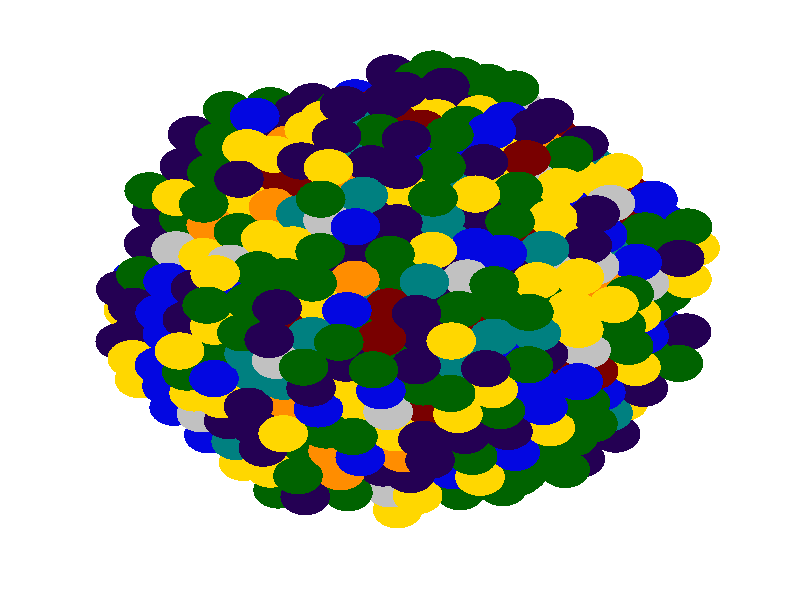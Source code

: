 #version 3.6;
#include "colors.inc"
#include "finish.inc"

global_settings {assumed_gamma 2.2 max_trace_level 6}
background {color White}
camera {orthographic
  right -43.90*x up 43.90*y
  direction 1.00*z
  location <0,0,50.00> look_at <0,0,0>}


light_source {<  -30.00,  30.00,   40.00> color Gray40 shadowless}
light_source {<  30.00,  30.00,   40.00> color Gray40 shadowless} 
light_source {<  30.0,  -30.00,   40.00> color Gray40 shadowless}
light_source {<  -30.0,  -30.00,   40.00> color Gray40 shadowless} 
light_source {<  0.0,  0.00,   40.00> color Gray25 shadowless}
// no fog
#declare simple = finish {phong 0.7 ambient 0.4 diffuse 0.55}
#declare pale = finish {ambient 0.9 diffuse 0.30 roughness 0.001 specular 0.2 }
#declare intermediate = finish {ambient 0.4 diffuse 0.6 specular 0.1 roughness 0.04}
#declare vmd = finish {ambient 0.2 diffuse 0.80 phong 0.25 phong_size 10.0 specular 0.2 roughness 0.1}
#declare jmol = finish {ambient 0.4 diffuse 0.6 specular 1 roughness 0.001 metallic}
#declare ase2 = finish {ambient 0.2 brilliance 3 diffuse 0.6 metallic specular 0.7 roughness 0.04 reflection 0.15}
#declare ase3 = finish {ambient 0.4 brilliance 2 diffuse 0.6 metallic specular 1.0 roughness 0.001 reflection 0.0}
#declare glass = finish {ambient 0.4 diffuse 0.35 specular 1.0 roughness 0.001}
#declare glass2 = finish {ambient 0.3 diffuse 0.3 specular 1.0 reflection 0.25 roughness 0.001}
#declare Rcell = 0.100;
#declare Rbond = 0.100;

#macro atom(LOC, R, COL, TRANS, FIN)
  sphere{LOC, R texture{pigment{color COL transmit TRANS} finish{FIN}}}
#end
#macro constrain(LOC, R, COL, TRANS FIN)
union{torus{R, Rcell rotate 45*z texture{pigment{color COL transmit TRANS} finish{FIN}}}
     torus{R, Rcell rotate -45*z texture{pigment{color COL transmit TRANS} finish{FIN}}}
     translate LOC}
#end

// no cell vertices
atom(<-14.29,  -5.83, -15.31>, 1.36, rgbt <1.00, 0.84, 0.00, 0.00>, 0.0, ase3) // #0
atom(<-13.45,  -5.05, -19.06>, 1.36, rgbt <0.16, 0.00, 0.33, 0.00>, 0.0, ase3) // #1
atom(<-14.07,   0.04, -24.30>, 1.36, rgbt <0.16, 0.00, 0.33, 0.00>, 0.0, ase3) // #2
atom(<-12.18,  -1.98, -24.29>, 1.36, rgbt <0.16, 0.00, 0.33, 0.00>, 0.0, ase3) // #3
atom(<-11.74,   0.33, -25.76>, 1.36, rgbt <0.04, 0.06, 0.88, 0.00>, 0.0, ase3) // #4
atom(<-12.61,  -4.28, -22.81>, 1.36, rgbt <1.00, 0.84, 0.00, 0.00>, 0.0, ase3) // #5
atom(<-14.91,  -0.73, -20.55>, 1.36, rgbt <1.00, 0.84, 0.00, 0.00>, 0.0, ase3) // #6
atom(<-13.01,  -2.75, -20.54>, 1.36, rgbt <0.47, 0.00, 0.00, 0.00>, 0.0, ase3) // #7
atom(<-12.58,  -0.44, -22.01>, 1.36, rgbt <0.16, 0.00, 0.33, 0.00>, 0.0, ase3) // #8
atom(<-15.35,  -3.04, -19.07>, 1.36, rgbt <0.16, 0.00, 0.33, 0.00>, 0.0, ase3) // #9
atom(<-15.32,   0.80, -18.27>, 1.36, rgbt <0.16, 0.00, 0.33, 0.00>, 0.0, ase3) // #10
atom(<-13.85,  -3.52, -16.79>, 1.36, rgbt <0.04, 0.06, 0.88, 0.00>, 0.0, ase3) // #11
atom(<-13.42,  -1.22, -18.26>, 1.36, rgbt <0.75, 0.75, 0.75, 0.00>, 0.0, ase3) // #12
atom(<-14.69,  -4.29, -13.04>, 1.36, rgbt <1.00, 0.84, 0.00, 0.00>, 0.0, ase3) // #13
atom(<-14.26,  -1.99, -14.51>, 1.36, rgbt <0.16, 0.00, 0.33, 0.00>, 0.0, ase3) // #14
atom(<-11.71,   4.17, -24.97>, 1.36, rgbt <0.00, 0.39, 0.00, 0.00>, 0.0, ase3) // #15
atom(< -9.78,   5.98, -24.16>, 1.36, rgbt <0.00, 0.39, 0.00, 0.00>, 0.0, ase3) // #16
atom(<-12.14,   1.86, -23.49>, 1.36, rgbt <0.04, 0.06, 0.88, 0.00>, 0.0, ase3) // #17
atom(<-14.48,   1.57, -22.02>, 1.36, rgbt <0.04, 0.06, 0.88, 0.00>, 0.0, ase3) // #18
atom(<-12.95,   4.93, -18.94>, 1.36, rgbt <0.00, 0.39, 0.00, 0.00>, 0.0, ase3) // #19
atom(<-12.98,   1.09, -19.74>, 1.36, rgbt <0.47, 0.00, 0.00, 0.00>, 0.0, ase3) // #20
atom(<-12.55,   3.39, -21.22>, 1.36, rgbt <0.00, 0.50, 0.50, 0.00>, 0.0, ase3) // #21
atom(<-13.82,   0.32, -15.99>, 1.36, rgbt <1.00, 0.84, 0.00, 0.00>, 0.0, ase3) // #22
atom(<-13.39,   2.62, -17.47>, 1.36, rgbt <1.00, 0.55, 0.00, 0.00>, 0.0, ase3) // #23
atom(<-14.22,   1.85, -13.71>, 1.36, rgbt <0.00, 0.39, 0.00, 0.00>, 0.0, ase3) // #24
atom(<-14.66,  -0.46, -12.24>, 1.36, rgbt <0.16, 0.00, 0.33, 0.00>, 0.0, ase3) // #25
atom(<-13.79,   4.15, -15.19>, 1.36, rgbt <0.16, 0.00, 0.33, 0.00>, 0.0, ase3) // #26
atom(<-13.76,   7.99, -14.39>, 1.36, rgbt <0.00, 0.39, 0.00, 0.00>, 0.0, ase3) // #27
atom(<-13.35,   6.46, -16.67>, 1.36, rgbt <0.16, 0.00, 0.33, 0.00>, 0.0, ase3) // #28
atom(<-10.77,   7.02,  -9.83>, 1.36, rgbt <0.00, 0.39, 0.00, 0.00>, 0.0, ase3) // #29
atom(<-11.39,  12.12, -15.06>, 1.36, rgbt <0.16, 0.00, 0.33, 0.00>, 0.0, ase3) // #30
atom(< -7.75, -11.11, -19.03>, 1.36, rgbt <0.00, 0.39, 0.00, 0.00>, 0.0, ase3) // #31
atom(< -8.81,  -8.32, -22.79>, 1.36, rgbt <1.00, 0.84, 0.00, 0.00>, 0.0, ase3) // #32
atom(< -6.48,  -8.04, -24.26>, 1.36, rgbt <0.16, 0.00, 0.33, 0.00>, 0.0, ase3) // #33
atom(<-10.49,  -9.87, -15.29>, 1.36, rgbt <0.04, 0.06, 0.88, 0.00>, 0.0, ase3) // #34
atom(<-10.28,  -4.00, -24.28>, 1.36, rgbt <1.00, 0.84, 0.00, 0.00>, 0.0, ase3) // #35
atom(< -8.38,  -6.02, -24.27>, 1.36, rgbt <0.04, 0.06, 0.88, 0.00>, 0.0, ase3) // #36
atom(<-10.71,  -6.30, -22.80>, 1.36, rgbt <0.04, 0.06, 0.88, 0.00>, 0.0, ase3) // #37
atom(<-11.12,  -4.77, -20.53>, 1.36, rgbt <1.00, 0.84, 0.00, 0.00>, 0.0, ase3) // #38
atom(< -9.22,  -6.79, -20.52>, 1.36, rgbt <0.16, 0.00, 0.33, 0.00>, 0.0, ase3) // #39
atom(< -8.78,  -4.48, -21.99>, 1.36, rgbt <0.16, 0.00, 0.33, 0.00>, 0.0, ase3) // #40
atom(<-11.95,  -5.54, -16.78>, 1.36, rgbt <0.16, 0.00, 0.33, 0.00>, 0.0, ase3) // #41
atom(<-10.06,  -7.56, -16.77>, 1.36, rgbt <1.00, 0.55, 0.00, 0.00>, 0.0, ase3) // #42
atom(< -9.62,  -5.26, -18.24>, 1.36, rgbt <0.16, 0.00, 0.33, 0.00>, 0.0, ase3) // #43
atom(<-12.39,  -7.85, -15.30>, 1.36, rgbt <0.04, 0.06, 0.88, 0.00>, 0.0, ase3) // #44
atom(<-12.79,  -6.31, -13.03>, 1.36, rgbt <0.04, 0.06, 0.88, 0.00>, 0.0, ase3) // #45
atom(<-10.89,  -8.33, -13.02>, 1.36, rgbt <0.75, 0.75, 0.75, 0.00>, 0.0, ase3) // #46
atom(<-10.46,  -6.03, -14.49>, 1.36, rgbt <0.47, 0.00, 0.00, 0.00>, 0.0, ase3) // #47
atom(<-11.30,  -6.80, -10.74>, 1.36, rgbt <1.00, 0.84, 0.00, 0.00>, 0.0, ase3) // #48
atom(< -9.41,   0.61, -27.23>, 1.36, rgbt <0.00, 0.39, 0.00, 0.00>, 0.0, ase3) // #49
atom(< -9.84,  -1.69, -25.75>, 1.36, rgbt <0.16, 0.00, 0.33, 0.00>, 0.0, ase3) // #50
atom(<-10.24,  -0.16, -23.48>, 1.36, rgbt <1.00, 0.84, 0.00, 0.00>, 0.0, ase3) // #51
atom(< -8.35,  -2.18, -23.47>, 1.36, rgbt <0.00, 0.39, 0.00, 0.00>, 0.0, ase3) // #52
atom(< -7.91,   0.13, -24.95>, 1.36, rgbt <1.00, 0.84, 0.00, 0.00>, 0.0, ase3) // #53
atom(<-10.68,  -2.46, -22.00>, 1.36, rgbt <0.47, 0.00, 0.00, 0.00>, 0.0, ase3) // #54
atom(<-11.08,  -0.93, -19.73>, 1.36, rgbt <0.00, 0.39, 0.00, 0.00>, 0.0, ase3) // #55
atom(< -9.18,  -2.95, -19.72>, 1.36, rgbt <0.00, 0.50, 0.50, 0.00>, 0.0, ase3) // #56
atom(< -8.75,  -0.65, -21.20>, 1.36, rgbt <1.00, 0.84, 0.00, 0.00>, 0.0, ase3) // #57
atom(<-11.52,  -3.24, -18.25>, 1.36, rgbt <0.75, 0.75, 0.75, 0.00>, 0.0, ase3) // #58
atom(<-11.92,  -1.70, -15.98>, 1.36, rgbt <0.75, 0.75, 0.75, 0.00>, 0.0, ase3) // #59
atom(<-10.02,  -3.72, -15.97>, 1.36, rgbt <0.00, 0.50, 0.50, 0.00>, 0.0, ase3) // #60
atom(< -9.59,  -1.42, -17.45>, 1.36, rgbt <0.04, 0.06, 0.88, 0.00>, 0.0, ase3) // #61
atom(<-12.36,  -4.01, -14.50>, 1.36, rgbt <0.75, 0.75, 0.75, 0.00>, 0.0, ase3) // #62
atom(<-12.76,  -2.48, -12.23>, 1.36, rgbt <0.04, 0.06, 0.88, 0.00>, 0.0, ase3) // #63
atom(<-10.86,  -4.49, -12.22>, 1.36, rgbt <0.00, 0.39, 0.00, 0.00>, 0.0, ase3) // #64
atom(<-10.43,  -2.19, -13.70>, 1.36, rgbt <0.00, 0.50, 0.50, 0.00>, 0.0, ase3) // #65
atom(<-13.20,  -4.78, -10.75>, 1.36, rgbt <0.04, 0.06, 0.88, 0.00>, 0.0, ase3) // #66
atom(<-11.70,  -5.27,  -8.47>, 1.36, rgbt <0.00, 0.39, 0.00, 0.00>, 0.0, ase3) // #67
atom(<-11.27,  -2.96,  -9.95>, 1.36, rgbt <0.75, 0.75, 0.75, 0.00>, 0.0, ase3) // #68
atom(<-12.10,  -3.73,  -6.20>, 1.36, rgbt <1.00, 0.84, 0.00, 0.00>, 0.0, ase3) // #69
atom(< -9.37,   4.45, -26.43>, 1.36, rgbt <0.00, 0.39, 0.00, 0.00>, 0.0, ase3) // #70
atom(< -7.48,   2.43, -26.43>, 1.36, rgbt <0.75, 0.75, 0.75, 0.00>, 0.0, ase3) // #71
atom(< -7.04,   4.74, -27.90>, 1.36, rgbt <0.00, 0.39, 0.00, 0.00>, 0.0, ase3) // #72
atom(< -9.81,   2.15, -24.96>, 1.36, rgbt <0.00, 0.50, 0.50, 0.00>, 0.0, ase3) // #73
atom(<-10.21,   3.68, -22.68>, 1.36, rgbt <0.16, 0.00, 0.33, 0.00>, 0.0, ase3) // #74
atom(< -8.31,   1.66, -22.67>, 1.36, rgbt <1.00, 0.84, 0.00, 0.00>, 0.0, ase3) // #75
atom(< -7.88,   3.97, -24.15>, 1.36, rgbt <1.00, 0.84, 0.00, 0.00>, 0.0, ase3) // #76
atom(<-10.65,   1.37, -21.21>, 1.36, rgbt <0.00, 0.50, 0.50, 0.00>, 0.0, ase3) // #77
atom(<-11.05,   2.91, -18.93>, 1.36, rgbt <0.47, 0.00, 0.00, 0.00>, 0.0, ase3) // #78
atom(< -9.15,   0.89, -18.92>, 1.36, rgbt <0.16, 0.00, 0.33, 0.00>, 0.0, ase3) // #79
atom(< -8.72,   3.19, -20.40>, 1.36, rgbt <0.00, 0.50, 0.50, 0.00>, 0.0, ase3) // #80
atom(<-11.49,   0.60, -17.46>, 1.36, rgbt <0.04, 0.06, 0.88, 0.00>, 0.0, ase3) // #81
atom(<-11.89,   2.13, -15.18>, 1.36, rgbt <0.00, 0.50, 0.50, 0.00>, 0.0, ase3) // #82
atom(< -9.99,   0.12, -15.17>, 1.36, rgbt <0.00, 0.50, 0.50, 0.00>, 0.0, ase3) // #83
atom(< -9.56,   2.42, -16.65>, 1.36, rgbt <0.47, 0.00, 0.00, 0.00>, 0.0, ase3) // #84
atom(<-12.33,  -0.17, -13.71>, 1.36, rgbt <0.00, 0.50, 0.50, 0.00>, 0.0, ase3) // #85
atom(<-12.73,   1.36, -11.43>, 1.36, rgbt <0.04, 0.06, 0.88, 0.00>, 0.0, ase3) // #86
atom(<-10.83,  -0.66, -11.42>, 1.36, rgbt <0.04, 0.06, 0.88, 0.00>, 0.0, ase3) // #87
atom(<-10.40,   1.65, -12.90>, 1.36, rgbt <1.00, 0.55, 0.00, 0.00>, 0.0, ase3) // #88
atom(<-13.16,  -0.94,  -9.96>, 1.36, rgbt <0.04, 0.06, 0.88, 0.00>, 0.0, ase3) // #89
atom(<-11.67,  -1.43,  -7.67>, 1.36, rgbt <0.16, 0.00, 0.33, 0.00>, 0.0, ase3) // #90
atom(<-11.23,   0.88,  -9.15>, 1.36, rgbt <0.16, 0.00, 0.33, 0.00>, 0.0, ase3) // #91
atom(<-10.58,  -0.38,  -3.12>, 1.36, rgbt <0.00, 0.39, 0.00, 0.00>, 0.0, ase3) // #92
atom(< -7.44,   6.27, -25.63>, 1.36, rgbt <0.47, 0.00, 0.00, 0.00>, 0.0, ase3) // #93
atom(<-10.18,   7.52, -21.89>, 1.36, rgbt <0.04, 0.06, 0.88, 0.00>, 0.0, ase3) // #94
atom(< -8.28,   5.50, -21.88>, 1.36, rgbt <1.00, 0.84, 0.00, 0.00>, 0.0, ase3) // #95
atom(< -7.85,   7.80, -23.35>, 1.36, rgbt <0.75, 0.75, 0.75, 0.00>, 0.0, ase3) // #96
atom(<-10.62,   5.21, -20.41>, 1.36, rgbt <1.00, 0.84, 0.00, 0.00>, 0.0, ase3) // #97
atom(<-11.02,   6.75, -18.14>, 1.36, rgbt <0.47, 0.00, 0.00, 0.00>, 0.0, ase3) // #98
atom(< -9.12,   4.73, -18.13>, 1.36, rgbt <0.04, 0.06, 0.88, 0.00>, 0.0, ase3) // #99
atom(< -8.69,   7.03, -19.60>, 1.36, rgbt <0.00, 0.39, 0.00, 0.00>, 0.0, ase3) // #100
atom(<-11.46,   4.44, -16.66>, 1.36, rgbt <0.04, 0.06, 0.88, 0.00>, 0.0, ase3) // #101
atom(<-11.86,   5.97, -14.39>, 1.36, rgbt <0.00, 0.39, 0.00, 0.00>, 0.0, ase3) // #102
atom(< -9.96,   3.95, -14.38>, 1.36, rgbt <0.04, 0.06, 0.88, 0.00>, 0.0, ase3) // #103
atom(< -9.53,   6.26, -15.85>, 1.36, rgbt <0.04, 0.06, 0.88, 0.00>, 0.0, ase3) // #104
atom(<-12.29,   3.67, -12.91>, 1.36, rgbt <0.75, 0.75, 0.75, 0.00>, 0.0, ase3) // #105
atom(<-10.80,   3.18, -10.63>, 1.36, rgbt <1.00, 0.84, 0.00, 0.00>, 0.0, ase3) // #106
atom(<-10.36,   5.49, -12.10>, 1.36, rgbt <1.00, 0.55, 0.00, 0.00>, 0.0, ase3) // #107
atom(< -8.25,   9.34, -21.08>, 1.36, rgbt <0.00, 0.50, 0.50, 0.00>, 0.0, ase3) // #108
atom(<-10.59,   9.05, -19.61>, 1.36, rgbt <0.16, 0.00, 0.33, 0.00>, 0.0, ase3) // #109
atom(<-10.99,  10.58, -17.34>, 1.36, rgbt <0.04, 0.06, 0.88, 0.00>, 0.0, ase3) // #110
atom(< -9.09,   8.56, -17.33>, 1.36, rgbt <0.00, 0.50, 0.50, 0.00>, 0.0, ase3) // #111
atom(< -8.66,  10.87, -18.81>, 1.36, rgbt <0.04, 0.06, 0.88, 0.00>, 0.0, ase3) // #112
atom(<-11.42,   8.28, -15.86>, 1.36, rgbt <1.00, 0.84, 0.00, 0.00>, 0.0, ase3) // #113
atom(<-11.83,   9.81, -13.59>, 1.36, rgbt <0.16, 0.00, 0.33, 0.00>, 0.0, ase3) // #114
atom(< -9.93,   7.79, -13.58>, 1.36, rgbt <0.00, 0.50, 0.50, 0.00>, 0.0, ase3) // #115
atom(< -9.49,  10.10, -15.06>, 1.36, rgbt <0.47, 0.00, 0.00, 0.00>, 0.0, ase3) // #116
atom(<-12.26,   7.51, -12.11>, 1.36, rgbt <1.00, 0.84, 0.00, 0.00>, 0.0, ase3) // #117
atom(<-10.33,   9.32, -11.31>, 1.36, rgbt <0.00, 0.39, 0.00, 0.00>, 0.0, ase3) // #118
atom(< -9.06,  12.40, -16.53>, 1.36, rgbt <1.00, 0.84, 0.00, 0.00>, 0.0, ase3) // #119
atom(< -9.90,  11.63, -12.78>, 1.36, rgbt <0.00, 0.39, 0.00, 0.00>, 0.0, ase3) // #120
atom(< -9.46,  13.93, -14.26>, 1.36, rgbt <0.00, 0.39, 0.00, 0.00>, 0.0, ase3) // #121
atom(< -4.36, -13.62, -16.74>, 1.36, rgbt <0.16, 0.00, 0.33, 0.00>, 0.0, ase3) // #122
atom(< -4.14,  -7.75, -25.73>, 1.36, rgbt <0.16, 0.00, 0.33, 0.00>, 0.0, ase3) // #123
atom(< -6.69, -13.90, -15.27>, 1.36, rgbt <0.00, 0.39, 0.00, 0.00>, 0.0, ase3) // #124
atom(< -7.32,  -8.81, -20.51>, 1.36, rgbt <0.00, 0.39, 0.00, 0.00>, 0.0, ase3) // #125
atom(< -5.42, -10.83, -20.50>, 1.36, rgbt <0.16, 0.00, 0.33, 0.00>, 0.0, ase3) // #126
atom(< -4.98,  -8.52, -21.98>, 1.36, rgbt <0.16, 0.00, 0.33, 0.00>, 0.0, ase3) // #127
atom(< -8.16,  -9.58, -16.76>, 1.36, rgbt <0.04, 0.06, 0.88, 0.00>, 0.0, ase3) // #128
atom(< -6.26, -11.60, -16.75>, 1.36, rgbt <0.47, 0.00, 0.00, 0.00>, 0.0, ase3) // #129
atom(< -5.82,  -9.29, -18.23>, 1.36, rgbt <1.00, 0.55, 0.00, 0.00>, 0.0, ase3) // #130
atom(< -8.59, -11.88, -15.28>, 1.36, rgbt <1.00, 0.84, 0.00, 0.00>, 0.0, ase3) // #131
atom(< -8.99, -10.35, -13.01>, 1.36, rgbt <0.00, 0.50, 0.50, 0.00>, 0.0, ase3) // #132
atom(< -7.10, -12.37, -13.00>, 1.36, rgbt <1.00, 0.84, 0.00, 0.00>, 0.0, ase3) // #133
atom(< -6.66, -10.07, -14.48>, 1.36, rgbt <0.04, 0.06, 0.88, 0.00>, 0.0, ase3) // #134
atom(< -7.50, -10.84, -10.73>, 1.36, rgbt <0.16, 0.00, 0.33, 0.00>, 0.0, ase3) // #135
atom(< -7.94,  -3.71, -25.75>, 1.36, rgbt <0.04, 0.06, 0.88, 0.00>, 0.0, ase3) // #136
atom(< -6.45,  -4.20, -23.46>, 1.36, rgbt <0.47, 0.00, 0.00, 0.00>, 0.0, ase3) // #137
atom(< -4.55,  -6.22, -23.45>, 1.36, rgbt <0.16, 0.00, 0.33, 0.00>, 0.0, ase3) // #138
atom(< -4.11,  -3.91, -24.93>, 1.36, rgbt <0.47, 0.00, 0.00, 0.00>, 0.0, ase3) // #139
atom(< -6.88,  -6.50, -21.99>, 1.36, rgbt <1.00, 0.84, 0.00, 0.00>, 0.0, ase3) // #140
atom(< -7.29,  -4.97, -19.71>, 1.36, rgbt <0.47, 0.00, 0.00, 0.00>, 0.0, ase3) // #141
atom(< -5.39,  -6.99, -19.70>, 1.36, rgbt <0.16, 0.00, 0.33, 0.00>, 0.0, ase3) // #142
atom(< -4.95,  -4.68, -21.18>, 1.36, rgbt <0.04, 0.06, 0.88, 0.00>, 0.0, ase3) // #143
atom(< -7.72,  -7.27, -18.24>, 1.36, rgbt <0.47, 0.00, 0.00, 0.00>, 0.0, ase3) // #144
atom(< -8.12,  -5.74, -15.96>, 1.36, rgbt <0.04, 0.06, 0.88, 0.00>, 0.0, ase3) // #145
atom(< -6.23,  -7.76, -15.95>, 1.36, rgbt <0.16, 0.00, 0.33, 0.00>, 0.0, ase3) // #146
atom(< -5.79,  -5.46, -17.43>, 1.36, rgbt <0.75, 0.75, 0.75, 0.00>, 0.0, ase3) // #147
atom(< -8.56,  -8.05, -14.48>, 1.36, rgbt <1.00, 0.84, 0.00, 0.00>, 0.0, ase3) // #148
atom(< -8.96,  -6.51, -12.21>, 1.36, rgbt <0.00, 0.50, 0.50, 0.00>, 0.0, ase3) // #149
atom(< -7.06,  -8.53, -12.20>, 1.36, rgbt <1.00, 0.55, 0.00, 0.00>, 0.0, ase3) // #150
atom(< -6.63,  -6.23, -13.68>, 1.36, rgbt <1.00, 0.84, 0.00, 0.00>, 0.0, ase3) // #151
atom(< -9.40,  -8.82, -10.73>, 1.36, rgbt <0.16, 0.00, 0.33, 0.00>, 0.0, ase3) // #152
atom(< -9.80,  -7.29,  -8.46>, 1.36, rgbt <1.00, 0.84, 0.00, 0.00>, 0.0, ase3) // #153
atom(< -7.47,  -7.00,  -9.93>, 1.36, rgbt <0.00, 0.50, 0.50, 0.00>, 0.0, ase3) // #154
atom(< -8.31,  -7.77,  -6.18>, 1.36, rgbt <0.16, 0.00, 0.33, 0.00>, 0.0, ase3) // #155
atom(< -5.17,  -1.12, -28.69>, 1.36, rgbt <1.00, 0.84, 0.00, 0.00>, 0.0, ase3) // #156
atom(< -7.51,  -1.41, -27.22>, 1.36, rgbt <0.16, 0.00, 0.33, 0.00>, 0.0, ase3) // #157
atom(< -5.58,   0.41, -26.42>, 1.36, rgbt <0.47, 0.00, 0.00, 0.00>, 0.0, ase3) // #158
atom(< -3.68,  -1.61, -26.41>, 1.36, rgbt <0.04, 0.06, 0.88, 0.00>, 0.0, ase3) // #159
atom(< -3.24,   0.70, -27.88>, 1.36, rgbt <0.04, 0.06, 0.88, 0.00>, 0.0, ase3) // #160
atom(< -6.01,  -1.89, -24.94>, 1.36, rgbt <0.75, 0.75, 0.75, 0.00>, 0.0, ase3) // #161
atom(< -6.42,  -0.36, -22.67>, 1.36, rgbt <1.00, 0.84, 0.00, 0.00>, 0.0, ase3) // #162
atom(< -4.52,  -2.38, -22.66>, 1.36, rgbt <0.00, 0.39, 0.00, 0.00>, 0.0, ase3) // #163
atom(< -4.08,  -0.07, -24.13>, 1.36, rgbt <0.00, 0.39, 0.00, 0.00>, 0.0, ase3) // #164
atom(< -6.85,  -2.66, -21.19>, 1.36, rgbt <0.75, 0.75, 0.75, 0.00>, 0.0, ase3) // #165
atom(< -7.25,  -1.13, -18.92>, 1.36, rgbt <0.47, 0.00, 0.00, 0.00>, 0.0, ase3) // #166
atom(< -5.36,  -3.15, -18.91>, 1.36, rgbt <0.04, 0.06, 0.88, 0.00>, 0.0, ase3) // #167
atom(< -4.92,  -0.85, -20.38>, 1.36, rgbt <0.00, 0.39, 0.00, 0.00>, 0.0, ase3) // #168
atom(< -7.69,  -3.44, -17.44>, 1.36, rgbt <0.00, 0.50, 0.50, 0.00>, 0.0, ase3) // #169
atom(< -8.09,  -1.90, -15.16>, 1.36, rgbt <1.00, 0.84, 0.00, 0.00>, 0.0, ase3) // #170
atom(< -6.19,  -3.92, -15.16>, 1.36, rgbt <0.47, 0.00, 0.00, 0.00>, 0.0, ase3) // #171
atom(< -5.76,  -1.62, -16.63>, 1.36, rgbt <0.16, 0.00, 0.33, 0.00>, 0.0, ase3) // #172
atom(< -8.53,  -4.21, -13.69>, 1.36, rgbt <0.00, 0.39, 0.00, 0.00>, 0.0, ase3) // #173
atom(< -8.93,  -2.68, -11.41>, 1.36, rgbt <0.00, 0.50, 0.50, 0.00>, 0.0, ase3) // #174
atom(< -7.03,  -4.70, -11.41>, 1.36, rgbt <0.00, 0.50, 0.50, 0.00>, 0.0, ase3) // #175
atom(< -6.60,  -2.39, -12.88>, 1.36, rgbt <0.47, 0.00, 0.00, 0.00>, 0.0, ase3) // #176
atom(< -9.37,  -4.98,  -9.94>, 1.36, rgbt <0.16, 0.00, 0.33, 0.00>, 0.0, ase3) // #177
atom(< -9.77,  -3.45,  -7.66>, 1.36, rgbt <0.00, 0.39, 0.00, 0.00>, 0.0, ase3) // #178
atom(< -7.87,  -5.47,  -7.65>, 1.36, rgbt <0.00, 0.50, 0.50, 0.00>, 0.0, ase3) // #179
atom(< -7.44,  -3.16,  -9.13>, 1.36, rgbt <0.00, 0.50, 0.50, 0.00>, 0.0, ase3) // #180
atom(<-10.21,  -5.75,  -6.19>, 1.36, rgbt <0.04, 0.06, 0.88, 0.00>, 0.0, ase3) // #181
atom(< -8.68,  -2.40,  -3.11>, 1.36, rgbt <0.00, 0.39, 0.00, 0.00>, 0.0, ase3) // #182
atom(< -8.28,  -3.93,  -5.38>, 1.36, rgbt <0.00, 0.50, 0.50, 0.00>, 0.0, ase3) // #183
atom(< -4.71,   5.02, -29.37>, 1.36, rgbt <0.00, 0.39, 0.00, 0.00>, 0.0, ase3) // #184
atom(< -2.81,   3.00, -29.36>, 1.36, rgbt <0.16, 0.00, 0.33, 0.00>, 0.0, ase3) // #185
atom(< -5.14,   2.72, -27.89>, 1.36, rgbt <0.00, 0.50, 0.50, 0.00>, 0.0, ase3) // #186
atom(< -5.55,   4.25, -25.62>, 1.36, rgbt <0.16, 0.00, 0.33, 0.00>, 0.0, ase3) // #187
atom(< -3.65,   2.23, -25.61>, 1.36, rgbt <0.00, 0.50, 0.50, 0.00>, 0.0, ase3) // #188
atom(< -3.21,   4.54, -27.09>, 1.36, rgbt <1.00, 0.84, 0.00, 0.00>, 0.0, ase3) // #189
atom(< -5.98,   1.95, -24.14>, 1.36, rgbt <0.47, 0.00, 0.00, 0.00>, 0.0, ase3) // #190
atom(< -6.38,   3.48, -21.87>, 1.36, rgbt <0.04, 0.06, 0.88, 0.00>, 0.0, ase3) // #191
atom(< -4.49,   1.46, -21.86>, 1.36, rgbt <0.04, 0.06, 0.88, 0.00>, 0.0, ase3) // #192
atom(< -4.05,   3.76, -23.34>, 1.36, rgbt <0.04, 0.06, 0.88, 0.00>, 0.0, ase3) // #193
atom(< -6.82,   1.17, -20.39>, 1.36, rgbt <1.00, 0.55, 0.00, 0.00>, 0.0, ase3) // #194
atom(< -7.22,   2.71, -18.12>, 1.36, rgbt <1.00, 0.55, 0.00, 0.00>, 0.0, ase3) // #195
atom(< -5.32,   0.69, -18.11>, 1.36, rgbt <0.47, 0.00, 0.00, 0.00>, 0.0, ase3) // #196
atom(< -4.89,   2.99, -19.59>, 1.36, rgbt <0.00, 0.39, 0.00, 0.00>, 0.0, ase3) // #197
atom(< -7.66,   0.40, -16.64>, 1.36, rgbt <0.00, 0.50, 0.50, 0.00>, 0.0, ase3) // #198
atom(< -8.06,   1.93, -14.37>, 1.36, rgbt <0.75, 0.75, 0.75, 0.00>, 0.0, ase3) // #199
atom(< -6.16,  -0.09, -14.36>, 1.36, rgbt <0.00, 0.50, 0.50, 0.00>, 0.0, ase3) // #200
atom(< -5.73,   2.22, -15.84>, 1.36, rgbt <0.16, 0.00, 0.33, 0.00>, 0.0, ase3) // #201
atom(< -8.50,  -0.37, -12.89>, 1.36, rgbt <1.00, 0.84, 0.00, 0.00>, 0.0, ase3) // #202
atom(< -8.90,   1.16, -10.62>, 1.36, rgbt <0.75, 0.75, 0.75, 0.00>, 0.0, ase3) // #203
atom(< -7.00,  -0.86, -10.61>, 1.36, rgbt <0.75, 0.75, 0.75, 0.00>, 0.0, ase3) // #204
atom(< -6.57,   1.45, -12.08>, 1.36, rgbt <0.00, 0.50, 0.50, 0.00>, 0.0, ase3) // #205
atom(< -9.34,  -1.14,  -9.14>, 1.36, rgbt <0.00, 0.39, 0.00, 0.00>, 0.0, ase3) // #206
atom(< -9.74,   0.39,  -6.87>, 1.36, rgbt <0.04, 0.06, 0.88, 0.00>, 0.0, ase3) // #207
atom(< -7.84,  -1.63,  -6.86>, 1.36, rgbt <1.00, 0.84, 0.00, 0.00>, 0.0, ase3) // #208
atom(< -7.41,   0.68,  -8.33>, 1.36, rgbt <0.75, 0.75, 0.75, 0.00>, 0.0, ase3) // #209
atom(<-10.17,  -1.92,  -5.39>, 1.36, rgbt <1.00, 0.84, 0.00, 0.00>, 0.0, ase3) // #210
atom(< -8.24,  -0.10,  -4.58>, 1.36, rgbt <0.00, 0.39, 0.00, 0.00>, 0.0, ase3) // #211
atom(< -7.18,  -2.89,  -0.82>, 1.36, rgbt <0.16, 0.00, 0.33, 0.00>, 0.0, ase3) // #212
atom(< -3.58,   9.91, -24.02>, 1.36, rgbt <1.00, 0.84, 0.00, 0.00>, 0.0, ase3) // #213
atom(< -5.11,   6.56, -27.10>, 1.36, rgbt <0.16, 0.00, 0.33, 0.00>, 0.0, ase3) // #214
atom(< -5.51,   8.09, -24.82>, 1.36, rgbt <0.16, 0.00, 0.33, 0.00>, 0.0, ase3) // #215
atom(< -3.62,   6.07, -24.81>, 1.36, rgbt <1.00, 0.84, 0.00, 0.00>, 0.0, ase3) // #216
atom(< -5.95,   5.78, -23.35>, 1.36, rgbt <0.04, 0.06, 0.88, 0.00>, 0.0, ase3) // #217
atom(< -6.35,   7.32, -21.07>, 1.36, rgbt <1.00, 0.55, 0.00, 0.00>, 0.0, ase3) // #218
atom(< -4.45,   5.30, -21.06>, 1.36, rgbt <0.00, 0.39, 0.00, 0.00>, 0.0, ase3) // #219
atom(< -4.02,   7.60, -22.54>, 1.36, rgbt <0.75, 0.75, 0.75, 0.00>, 0.0, ase3) // #220
atom(< -6.79,   5.01, -19.59>, 1.36, rgbt <0.75, 0.75, 0.75, 0.00>, 0.0, ase3) // #221
atom(< -7.19,   6.54, -17.32>, 1.36, rgbt <1.00, 0.84, 0.00, 0.00>, 0.0, ase3) // #222
atom(< -5.29,   4.53, -17.31>, 1.36, rgbt <0.04, 0.06, 0.88, 0.00>, 0.0, ase3) // #223
atom(< -4.86,   6.83, -18.79>, 1.36, rgbt <0.16, 0.00, 0.33, 0.00>, 0.0, ase3) // #224
atom(< -7.63,   4.24, -15.84>, 1.36, rgbt <1.00, 0.84, 0.00, 0.00>, 0.0, ase3) // #225
atom(< -8.03,   5.77, -13.57>, 1.36, rgbt <0.00, 0.50, 0.50, 0.00>, 0.0, ase3) // #226
atom(< -6.13,   3.75, -13.56>, 1.36, rgbt <0.00, 0.50, 0.50, 0.00>, 0.0, ase3) // #227
atom(< -5.70,   6.06, -15.04>, 1.36, rgbt <0.00, 0.39, 0.00, 0.00>, 0.0, ase3) // #228
atom(< -8.47,   3.47, -12.09>, 1.36, rgbt <0.47, 0.00, 0.00, 0.00>, 0.0, ase3) // #229
atom(< -8.87,   5.00,  -9.82>, 1.36, rgbt <0.00, 0.39, 0.00, 0.00>, 0.0, ase3) // #230
atom(< -6.97,   2.98,  -9.81>, 1.36, rgbt <0.47, 0.00, 0.00, 0.00>, 0.0, ase3) // #231
atom(< -6.54,   5.29, -11.29>, 1.36, rgbt <0.00, 0.39, 0.00, 0.00>, 0.0, ase3) // #232
atom(< -9.30,   2.69,  -8.34>, 1.36, rgbt <0.75, 0.75, 0.75, 0.00>, 0.0, ase3) // #233
atom(< -7.81,   2.21,  -6.06>, 1.36, rgbt <0.00, 0.39, 0.00, 0.00>, 0.0, ase3) // #234
atom(< -7.37,   4.51,  -7.54>, 1.36, rgbt <1.00, 0.84, 0.00, 0.00>, 0.0, ase3) // #235
atom(<-10.14,   1.92,  -4.59>, 1.36, rgbt <1.00, 0.84, 0.00, 0.00>, 0.0, ase3) // #236
atom(< -5.92,   9.62, -22.55>, 1.36, rgbt <0.04, 0.06, 0.88, 0.00>, 0.0, ase3) // #237
atom(< -6.32,  11.15, -20.27>, 1.36, rgbt <1.00, 0.84, 0.00, 0.00>, 0.0, ase3) // #238
atom(< -4.42,   9.14, -20.27>, 1.36, rgbt <0.00, 0.50, 0.50, 0.00>, 0.0, ase3) // #239
atom(< -3.99,  11.44, -21.74>, 1.36, rgbt <0.04, 0.06, 0.88, 0.00>, 0.0, ase3) // #240
atom(< -6.76,   8.85, -18.80>, 1.36, rgbt <1.00, 0.55, 0.00, 0.00>, 0.0, ase3) // #241
atom(< -7.16,  10.38, -16.52>, 1.36, rgbt <0.16, 0.00, 0.33, 0.00>, 0.0, ase3) // #242
atom(< -5.26,   8.36, -16.51>, 1.36, rgbt <0.47, 0.00, 0.00, 0.00>, 0.0, ase3) // #243
atom(< -4.83,  10.67, -17.99>, 1.36, rgbt <0.16, 0.00, 0.33, 0.00>, 0.0, ase3) // #244
atom(< -7.60,   8.08, -15.05>, 1.36, rgbt <1.00, 0.55, 0.00, 0.00>, 0.0, ase3) // #245
atom(< -8.00,   9.61, -12.77>, 1.36, rgbt <1.00, 0.55, 0.00, 0.00>, 0.0, ase3) // #246
atom(< -6.10,   7.59, -12.76>, 1.36, rgbt <0.47, 0.00, 0.00, 0.00>, 0.0, ase3) // #247
atom(< -5.66,   9.90, -14.24>, 1.36, rgbt <0.00, 0.39, 0.00, 0.00>, 0.0, ase3) // #248
atom(< -8.43,   7.31, -11.30>, 1.36, rgbt <1.00, 0.84, 0.00, 0.00>, 0.0, ase3) // #249
atom(< -6.94,   6.82,  -9.01>, 1.36, rgbt <1.00, 0.55, 0.00, 0.00>, 0.0, ase3) // #250
atom(< -6.50,   9.12, -10.49>, 1.36, rgbt <0.47, 0.00, 0.00, 0.00>, 0.0, ase3) // #251
atom(< -8.84,   8.84,  -9.02>, 1.36, rgbt <0.16, 0.00, 0.33, 0.00>, 0.0, ase3) // #252
atom(< -4.39,  12.97, -19.47>, 1.36, rgbt <0.04, 0.06, 0.88, 0.00>, 0.0, ase3) // #253
atom(< -6.73,  12.69, -18.00>, 1.36, rgbt <0.00, 0.39, 0.00, 0.00>, 0.0, ase3) // #254
atom(< -7.13,  14.22, -15.73>, 1.36, rgbt <0.00, 0.39, 0.00, 0.00>, 0.0, ase3) // #255
atom(< -5.23,  12.20, -15.72>, 1.36, rgbt <0.75, 0.75, 0.75, 0.00>, 0.0, ase3) // #256
atom(< -4.79,  14.51, -17.19>, 1.36, rgbt <0.16, 0.00, 0.33, 0.00>, 0.0, ase3) // #257
atom(< -7.56,  11.92, -14.25>, 1.36, rgbt <0.16, 0.00, 0.33, 0.00>, 0.0, ase3) // #258
atom(< -7.97,  13.45, -11.98>, 1.36, rgbt <0.04, 0.06, 0.88, 0.00>, 0.0, ase3) // #259
atom(< -6.07,  11.43, -11.97>, 1.36, rgbt <1.00, 0.55, 0.00, 0.00>, 0.0, ase3) // #260
atom(< -5.63,  13.73, -13.44>, 1.36, rgbt <0.16, 0.00, 0.33, 0.00>, 0.0, ase3) // #261
atom(< -8.40,  11.14, -10.50>, 1.36, rgbt <1.00, 0.84, 0.00, 0.00>, 0.0, ase3) // #262
atom(< -6.91,  10.66,  -8.22>, 1.36, rgbt <1.00, 0.84, 0.00, 0.00>, 0.0, ase3) // #263
atom(< -2.25,  -9.77, -25.72>, 1.36, rgbt <1.00, 0.84, 0.00, 0.00>, 0.0, ase3) // #264
atom(< -3.52, -12.85, -20.49>, 1.36, rgbt <0.00, 0.39, 0.00, 0.00>, 0.0, ase3) // #265
atom(< -0.13, -15.35, -18.20>, 1.36, rgbt <1.00, 0.84, 0.00, 0.00>, 0.0, ase3) // #266
atom(< -1.19, -12.56, -21.96>, 1.36, rgbt <0.16, 0.00, 0.33, 0.00>, 0.0, ase3) // #267
atom(< -2.02, -13.33, -18.21>, 1.36, rgbt <0.00, 0.50, 0.50, 0.00>, 0.0, ase3) // #268
atom(< -5.20, -14.39, -12.99>, 1.36, rgbt <0.16, 0.00, 0.33, 0.00>, 0.0, ase3) // #269
atom(< -2.86, -14.10, -14.46>, 1.36, rgbt <0.00, 0.39, 0.00, 0.00>, 0.0, ase3) // #270
atom(< -1.81,  -7.46, -27.20>, 1.36, rgbt <0.16, 0.00, 0.33, 0.00>, 0.0, ase3) // #271
atom(<  0.52,  -7.18, -28.66>, 1.36, rgbt <0.04, 0.06, 0.88, 0.00>, 0.0, ase3) // #272
atom(< -2.65,  -8.24, -23.44>, 1.36, rgbt <1.00, 0.55, 0.00, 0.00>, 0.0, ase3) // #273
atom(< -0.75, -10.26, -23.44>, 1.36, rgbt <1.00, 0.84, 0.00, 0.00>, 0.0, ase3) // #274
atom(< -0.32,  -7.95, -24.91>, 1.36, rgbt <0.16, 0.00, 0.33, 0.00>, 0.0, ase3) // #275
atom(< -3.08, -10.54, -21.97>, 1.36, rgbt <0.00, 0.50, 0.50, 0.00>, 0.0, ase3) // #276
atom(< -3.49,  -9.01, -19.69>, 1.36, rgbt <1.00, 0.84, 0.00, 0.00>, 0.0, ase3) // #277
atom(< -1.59, -11.03, -19.69>, 1.36, rgbt <1.00, 0.55, 0.00, 0.00>, 0.0, ase3) // #278
atom(< -1.15,  -8.72, -21.16>, 1.36, rgbt <0.75, 0.75, 0.75, 0.00>, 0.0, ase3) // #279
atom(< -3.92, -11.31, -18.22>, 1.36, rgbt <1.00, 0.84, 0.00, 0.00>, 0.0, ase3) // #280
atom(< -4.33,  -9.78, -15.94>, 1.36, rgbt <0.75, 0.75, 0.75, 0.00>, 0.0, ase3) // #281
atom(< -2.43, -11.80, -15.93>, 1.36, rgbt <1.00, 0.55, 0.00, 0.00>, 0.0, ase3) // #282
atom(< -1.99,  -9.49, -17.41>, 1.36, rgbt <1.00, 0.55, 0.00, 0.00>, 0.0, ase3) // #283
atom(< -4.76, -12.09, -14.47>, 1.36, rgbt <1.00, 0.55, 0.00, 0.00>, 0.0, ase3) // #284
atom(< -5.17, -10.55, -12.19>, 1.36, rgbt <0.00, 0.39, 0.00, 0.00>, 0.0, ase3) // #285
atom(< -3.27, -12.57, -12.18>, 1.36, rgbt <1.00, 0.55, 0.00, 0.00>, 0.0, ase3) // #286
atom(< -2.83, -10.27, -13.66>, 1.36, rgbt <0.00, 0.39, 0.00, 0.00>, 0.0, ase3) // #287
atom(< -5.60, -12.86, -10.72>, 1.36, rgbt <0.00, 0.39, 0.00, 0.00>, 0.0, ase3) // #288
atom(< -3.67, -11.04,  -9.91>, 1.36, rgbt <1.00, 0.55, 0.00, 0.00>, 0.0, ase3) // #289
atom(< -1.38,  -5.16, -28.67>, 1.36, rgbt <1.00, 0.84, 0.00, 0.00>, 0.0, ase3) // #290
atom(< -1.78,  -3.63, -26.40>, 1.36, rgbt <0.16, 0.00, 0.33, 0.00>, 0.0, ase3) // #291
atom(<  0.12,  -5.65, -26.39>, 1.36, rgbt <0.75, 0.75, 0.75, 0.00>, 0.0, ase3) // #292
atom(<  0.55,  -3.34, -27.87>, 1.36, rgbt <0.75, 0.75, 0.75, 0.00>, 0.0, ase3) // #293
atom(< -2.21,  -5.93, -24.92>, 1.36, rgbt <0.47, 0.00, 0.00, 0.00>, 0.0, ase3) // #294
atom(< -2.62,  -4.40, -22.65>, 1.36, rgbt <0.16, 0.00, 0.33, 0.00>, 0.0, ase3) // #295
atom(< -0.72,  -6.42, -22.64>, 1.36, rgbt <0.16, 0.00, 0.33, 0.00>, 0.0, ase3) // #296
atom(< -0.28,  -4.11, -24.12>, 1.36, rgbt <0.00, 0.39, 0.00, 0.00>, 0.0, ase3) // #297
atom(< -3.05,  -6.70, -21.17>, 1.36, rgbt <1.00, 0.55, 0.00, 0.00>, 0.0, ase3) // #298
atom(< -3.46,  -5.17, -18.90>, 1.36, rgbt <0.75, 0.75, 0.75, 0.00>, 0.0, ase3) // #299
atom(< -1.56,  -7.19, -18.89>, 1.36, rgbt <0.75, 0.75, 0.75, 0.00>, 0.0, ase3) // #300
atom(< -1.12,  -4.88, -20.36>, 1.36, rgbt <0.75, 0.75, 0.75, 0.00>, 0.0, ase3) // #301
atom(< -3.89,  -7.48, -17.42>, 1.36, rgbt <0.00, 0.39, 0.00, 0.00>, 0.0, ase3) // #302
atom(< -4.30,  -5.94, -15.15>, 1.36, rgbt <0.00, 0.39, 0.00, 0.00>, 0.0, ase3) // #303
atom(< -2.40,  -7.96, -15.14>, 1.36, rgbt <0.47, 0.00, 0.00, 0.00>, 0.0, ase3) // #304
atom(< -1.96,  -5.66, -16.61>, 1.36, rgbt <0.04, 0.06, 0.88, 0.00>, 0.0, ase3) // #305
atom(< -4.73,  -8.25, -13.67>, 1.36, rgbt <0.00, 0.50, 0.50, 0.00>, 0.0, ase3) // #306
atom(< -5.13,  -6.71, -11.40>, 1.36, rgbt <1.00, 0.84, 0.00, 0.00>, 0.0, ase3) // #307
atom(< -3.24,  -8.73, -11.39>, 1.36, rgbt <0.47, 0.00, 0.00, 0.00>, 0.0, ase3) // #308
atom(< -2.80,  -6.43, -12.86>, 1.36, rgbt <0.00, 0.50, 0.50, 0.00>, 0.0, ase3) // #309
atom(< -5.57,  -9.02,  -9.92>, 1.36, rgbt <0.16, 0.00, 0.33, 0.00>, 0.0, ase3) // #310
atom(< -5.97,  -7.49,  -7.65>, 1.36, rgbt <1.00, 0.55, 0.00, 0.00>, 0.0, ase3) // #311
atom(< -4.07,  -9.51,  -7.64>, 1.36, rgbt <0.00, 0.39, 0.00, 0.00>, 0.0, ase3) // #312
atom(< -3.64,  -7.20,  -9.11>, 1.36, rgbt <0.00, 0.39, 0.00, 0.00>, 0.0, ase3) // #313
atom(< -7.90,  -9.31,  -8.45>, 1.36, rgbt <0.16, 0.00, 0.33, 0.00>, 0.0, ase3) // #314
atom(< -4.48,  -7.97,  -5.36>, 1.36, rgbt <0.04, 0.06, 0.88, 0.00>, 0.0, ase3) // #315
atom(< -6.41,  -9.79,  -6.17>, 1.36, rgbt <1.00, 0.84, 0.00, 0.00>, 0.0, ase3) // #316
atom(<  1.42,   1.27, -30.82>, 1.36, rgbt <0.16, 0.00, 0.33, 0.00>, 0.0, ase3) // #317
atom(< -0.91,   0.98, -29.35>, 1.36, rgbt <1.00, 0.55, 0.00, 0.00>, 0.0, ase3) // #318
atom(<  0.99,  -1.04, -29.34>, 1.36, rgbt <0.00, 0.50, 0.50, 0.00>, 0.0, ase3) // #319
atom(< -1.34,  -1.32, -27.87>, 1.36, rgbt <0.04, 0.06, 0.88, 0.00>, 0.0, ase3) // #320
atom(< -1.75,   0.21, -25.60>, 1.36, rgbt <0.00, 0.39, 0.00, 0.00>, 0.0, ase3) // #321
atom(<  0.15,  -1.81, -25.59>, 1.36, rgbt <0.00, 0.50, 0.50, 0.00>, 0.0, ase3) // #322
atom(<  0.59,   0.50, -27.07>, 1.36, rgbt <0.16, 0.00, 0.33, 0.00>, 0.0, ase3) // #323
atom(< -2.18,  -2.09, -24.12>, 1.36, rgbt <0.16, 0.00, 0.33, 0.00>, 0.0, ase3) // #324
atom(< -2.59,  -0.56, -21.85>, 1.36, rgbt <0.04, 0.06, 0.88, 0.00>, 0.0, ase3) // #325
atom(< -0.69,  -2.58, -21.84>, 1.36, rgbt <1.00, 0.84, 0.00, 0.00>, 0.0, ase3) // #326
atom(< -0.25,  -0.27, -23.32>, 1.36, rgbt <0.00, 0.50, 0.50, 0.00>, 0.0, ase3) // #327
atom(< -3.02,  -2.87, -20.37>, 1.36, rgbt <0.47, 0.00, 0.00, 0.00>, 0.0, ase3) // #328
atom(< -3.43,  -1.33, -18.10>, 1.36, rgbt <0.75, 0.75, 0.75, 0.00>, 0.0, ase3) // #329
atom(< -1.53,  -3.35, -18.09>, 1.36, rgbt <0.04, 0.06, 0.88, 0.00>, 0.0, ase3) // #330
atom(< -1.09,  -1.05, -19.57>, 1.36, rgbt <0.75, 0.75, 0.75, 0.00>, 0.0, ase3) // #331
atom(< -3.86,  -3.64, -16.62>, 1.36, rgbt <0.16, 0.00, 0.33, 0.00>, 0.0, ase3) // #332
atom(< -4.26,  -2.10, -14.35>, 1.36, rgbt <0.04, 0.06, 0.88, 0.00>, 0.0, ase3) // #333
atom(< -2.37,  -4.12, -14.34>, 1.36, rgbt <1.00, 0.55, 0.00, 0.00>, 0.0, ase3) // #334
atom(< -1.93,  -1.82, -15.82>, 1.36, rgbt <0.04, 0.06, 0.88, 0.00>, 0.0, ase3) // #335
atom(< -4.70,  -4.41, -12.87>, 1.36, rgbt <1.00, 0.84, 0.00, 0.00>, 0.0, ase3) // #336
atom(< -5.10,  -2.88, -10.60>, 1.36, rgbt <0.00, 0.39, 0.00, 0.00>, 0.0, ase3) // #337
atom(< -3.20,  -4.90, -10.59>, 1.36, rgbt <0.47, 0.00, 0.00, 0.00>, 0.0, ase3) // #338
atom(< -2.77,  -2.59, -12.07>, 1.36, rgbt <0.16, 0.00, 0.33, 0.00>, 0.0, ase3) // #339
atom(< -5.54,  -5.18,  -9.12>, 1.36, rgbt <1.00, 0.55, 0.00, 0.00>, 0.0, ase3) // #340
atom(< -5.94,  -3.65,  -6.85>, 1.36, rgbt <0.47, 0.00, 0.00, 0.00>, 0.0, ase3) // #341
atom(< -4.04,  -5.67,  -6.84>, 1.36, rgbt <1.00, 0.84, 0.00, 0.00>, 0.0, ase3) // #342
atom(< -3.61,  -3.36,  -8.32>, 1.36, rgbt <1.00, 0.55, 0.00, 0.00>, 0.0, ase3) // #343
atom(< -6.38,  -5.95,  -5.37>, 1.36, rgbt <0.00, 0.50, 0.50, 0.00>, 0.0, ase3) // #344
atom(< -6.78,  -4.42,  -3.10>, 1.36, rgbt <0.75, 0.75, 0.75, 0.00>, 0.0, ase3) // #345
atom(< -4.88,  -6.44,  -3.09>, 1.36, rgbt <0.16, 0.00, 0.33, 0.00>, 0.0, ase3) // #346
atom(< -4.45,  -4.14,  -4.57>, 1.36, rgbt <0.00, 0.50, 0.50, 0.00>, 0.0, ase3) // #347
atom(< -5.29,  -4.91,  -0.82>, 1.36, rgbt <0.00, 0.39, 0.00, 0.00>, 0.0, ase3) // #348
atom(< -0.47,   3.29, -30.83>, 1.36, rgbt <1.00, 0.84, 0.00, 0.00>, 0.0, ase3) // #349
atom(< -0.88,   4.82, -28.55>, 1.36, rgbt <0.16, 0.00, 0.33, 0.00>, 0.0, ase3) // #350
atom(<  1.02,   2.80, -28.55>, 1.36, rgbt <1.00, 0.55, 0.00, 0.00>, 0.0, ase3) // #351
atom(<  1.46,   5.11, -30.02>, 1.36, rgbt <1.00, 0.84, 0.00, 0.00>, 0.0, ase3) // #352
atom(< -1.31,   2.52, -27.08>, 1.36, rgbt <1.00, 0.55, 0.00, 0.00>, 0.0, ase3) // #353
atom(< -1.72,   4.05, -24.80>, 1.36, rgbt <1.00, 0.55, 0.00, 0.00>, 0.0, ase3) // #354
atom(<  0.18,   2.03, -24.79>, 1.36, rgbt <1.00, 0.55, 0.00, 0.00>, 0.0, ase3) // #355
atom(<  0.62,   4.34, -26.27>, 1.36, rgbt <1.00, 0.55, 0.00, 0.00>, 0.0, ase3) // #356
atom(< -2.15,   1.75, -23.33>, 1.36, rgbt <0.16, 0.00, 0.33, 0.00>, 0.0, ase3) // #357
atom(< -2.56,   3.28, -21.05>, 1.36, rgbt <0.04, 0.06, 0.88, 0.00>, 0.0, ase3) // #358
atom(< -0.66,   1.26, -21.04>, 1.36, rgbt <0.00, 0.50, 0.50, 0.00>, 0.0, ase3) // #359
atom(< -0.22,   3.56, -22.52>, 1.36, rgbt <0.00, 0.50, 0.50, 0.00>, 0.0, ase3) // #360
atom(< -2.99,   0.97, -19.58>, 1.36, rgbt <1.00, 0.84, 0.00, 0.00>, 0.0, ase3) // #361
atom(< -3.39,   2.51, -17.30>, 1.36, rgbt <0.47, 0.00, 0.00, 0.00>, 0.0, ase3) // #362
atom(< -1.50,   0.49, -17.29>, 1.36, rgbt <1.00, 0.84, 0.00, 0.00>, 0.0, ase3) // #363
atom(< -1.06,   2.79, -18.77>, 1.36, rgbt <0.00, 0.39, 0.00, 0.00>, 0.0, ase3) // #364
atom(< -3.83,   0.20, -15.83>, 1.36, rgbt <0.75, 0.75, 0.75, 0.00>, 0.0, ase3) // #365
atom(< -4.23,   1.73, -13.55>, 1.36, rgbt <0.75, 0.75, 0.75, 0.00>, 0.0, ase3) // #366
atom(< -2.33,  -0.29, -13.54>, 1.36, rgbt <0.16, 0.00, 0.33, 0.00>, 0.0, ase3) // #367
atom(< -1.90,   2.02, -15.02>, 1.36, rgbt <0.00, 0.50, 0.50, 0.00>, 0.0, ase3) // #368
atom(< -4.67,  -0.57, -12.08>, 1.36, rgbt <0.75, 0.75, 0.75, 0.00>, 0.0, ase3) // #369
atom(< -5.07,   0.96,  -9.80>, 1.36, rgbt <0.00, 0.50, 0.50, 0.00>, 0.0, ase3) // #370
atom(< -3.17,  -1.06,  -9.79>, 1.36, rgbt <1.00, 0.55, 0.00, 0.00>, 0.0, ase3) // #371
atom(< -2.74,   1.25, -11.27>, 1.36, rgbt <0.47, 0.00, 0.00, 0.00>, 0.0, ase3) // #372
atom(< -5.51,  -1.34,  -8.33>, 1.36, rgbt <0.04, 0.06, 0.88, 0.00>, 0.0, ase3) // #373
atom(< -5.91,   0.19,  -6.05>, 1.36, rgbt <1.00, 0.84, 0.00, 0.00>, 0.0, ase3) // #374
atom(< -4.01,  -1.83,  -6.04>, 1.36, rgbt <1.00, 0.55, 0.00, 0.00>, 0.0, ase3) // #375
atom(< -3.58,   0.47,  -7.52>, 1.36, rgbt <0.16, 0.00, 0.33, 0.00>, 0.0, ase3) // #376
atom(< -6.35,  -2.12,  -4.57>, 1.36, rgbt <0.47, 0.00, 0.00, 0.00>, 0.0, ase3) // #377
atom(< -6.75,  -0.58,  -2.30>, 1.36, rgbt <0.16, 0.00, 0.33, 0.00>, 0.0, ase3) // #378
atom(< -4.85,  -2.60,  -2.29>, 1.36, rgbt <0.00, 0.50, 0.50, 0.00>, 0.0, ase3) // #379
atom(< -4.42,  -0.30,  -3.77>, 1.36, rgbt <1.00, 0.84, 0.00, 0.00>, 0.0, ase3) // #380
atom(< -4.82,   1.24,  -1.49>, 1.36, rgbt <0.00, 0.39, 0.00, 0.00>, 0.0, ase3) // #381
atom(<  1.05,   6.64, -27.75>, 1.36, rgbt <0.75, 0.75, 0.75, 0.00>, 0.0, ase3) // #382
atom(< -1.28,   6.36, -26.28>, 1.36, rgbt <0.00, 0.39, 0.00, 0.00>, 0.0, ase3) // #383
atom(< -1.68,   7.89, -24.01>, 1.36, rgbt <0.47, 0.00, 0.00, 0.00>, 0.0, ase3) // #384
atom(<  0.21,   5.87, -24.00>, 1.36, rgbt <0.16, 0.00, 0.33, 0.00>, 0.0, ase3) // #385
atom(<  0.65,   8.17, -25.47>, 1.36, rgbt <0.75, 0.75, 0.75, 0.00>, 0.0, ase3) // #386
atom(< -2.12,   5.58, -22.53>, 1.36, rgbt <1.00, 0.84, 0.00, 0.00>, 0.0, ase3) // #387
atom(< -2.52,   7.12, -20.26>, 1.36, rgbt <0.00, 0.39, 0.00, 0.00>, 0.0, ase3) // #388
atom(< -0.62,   5.10, -20.25>, 1.36, rgbt <0.04, 0.06, 0.88, 0.00>, 0.0, ase3) // #389
atom(< -0.19,   7.40, -21.72>, 1.36, rgbt <1.00, 0.55, 0.00, 0.00>, 0.0, ase3) // #390
atom(< -2.96,   4.81, -18.78>, 1.36, rgbt <0.04, 0.06, 0.88, 0.00>, 0.0, ase3) // #391
atom(< -3.36,   6.34, -16.51>, 1.36, rgbt <0.04, 0.06, 0.88, 0.00>, 0.0, ase3) // #392
atom(< -1.46,   4.32, -16.50>, 1.36, rgbt <1.00, 0.84, 0.00, 0.00>, 0.0, ase3) // #393
atom(< -1.03,   6.63, -17.97>, 1.36, rgbt <1.00, 0.84, 0.00, 0.00>, 0.0, ase3) // #394
atom(< -3.80,   4.04, -15.03>, 1.36, rgbt <0.16, 0.00, 0.33, 0.00>, 0.0, ase3) // #395
atom(< -4.20,   5.57, -12.76>, 1.36, rgbt <1.00, 0.55, 0.00, 0.00>, 0.0, ase3) // #396
atom(< -2.30,   3.55, -12.75>, 1.36, rgbt <0.04, 0.06, 0.88, 0.00>, 0.0, ase3) // #397
atom(< -1.87,   5.86, -14.22>, 1.36, rgbt <0.47, 0.00, 0.00, 0.00>, 0.0, ase3) // #398
atom(< -4.64,   3.27, -11.28>, 1.36, rgbt <1.00, 0.55, 0.00, 0.00>, 0.0, ase3) // #399
atom(< -5.04,   4.80,  -9.00>, 1.36, rgbt <0.00, 0.50, 0.50, 0.00>, 0.0, ase3) // #400
atom(< -3.14,   2.78,  -9.00>, 1.36, rgbt <0.47, 0.00, 0.00, 0.00>, 0.0, ase3) // #401
atom(< -2.71,   5.09, -10.47>, 1.36, rgbt <1.00, 0.84, 0.00, 0.00>, 0.0, ase3) // #402
atom(< -5.48,   2.49,  -7.53>, 1.36, rgbt <0.75, 0.75, 0.75, 0.00>, 0.0, ase3) // #403
atom(< -5.88,   4.03,  -5.25>, 1.36, rgbt <1.00, 0.84, 0.00, 0.00>, 0.0, ase3) // #404
atom(< -3.98,   2.01,  -5.25>, 1.36, rgbt <0.16, 0.00, 0.33, 0.00>, 0.0, ase3) // #405
atom(< -3.54,   4.31,  -6.72>, 1.36, rgbt <1.00, 0.55, 0.00, 0.00>, 0.0, ase3) // #406
atom(< -6.31,   1.72,  -3.78>, 1.36, rgbt <0.00, 0.39, 0.00, 0.00>, 0.0, ase3) // #407
atom(< -4.38,   3.54,  -2.97>, 1.36, rgbt <0.00, 0.39, 0.00, 0.00>, 0.0, ase3) // #408
atom(<  0.25,   9.71, -23.20>, 1.36, rgbt <1.00, 0.55, 0.00, 0.00>, 0.0, ase3) // #409
atom(< -1.65,  11.73, -23.21>, 1.36, rgbt <1.00, 0.84, 0.00, 0.00>, 0.0, ase3) // #410
atom(< -2.09,   9.42, -21.73>, 1.36, rgbt <1.00, 0.55, 0.00, 0.00>, 0.0, ase3) // #411
atom(< -2.49,  10.95, -19.46>, 1.36, rgbt <0.47, 0.00, 0.00, 0.00>, 0.0, ase3) // #412
atom(< -0.59,   8.93, -19.45>, 1.36, rgbt <0.00, 0.39, 0.00, 0.00>, 0.0, ase3) // #413
atom(< -0.16,  11.24, -20.93>, 1.36, rgbt <1.00, 0.84, 0.00, 0.00>, 0.0, ase3) // #414
atom(< -2.93,   8.65, -17.98>, 1.36, rgbt <0.04, 0.06, 0.88, 0.00>, 0.0, ase3) // #415
atom(< -3.33,  10.18, -15.71>, 1.36, rgbt <1.00, 0.55, 0.00, 0.00>, 0.0, ase3) // #416
atom(< -1.43,   8.16, -15.70>, 1.36, rgbt <0.47, 0.00, 0.00, 0.00>, 0.0, ase3) // #417
atom(< -1.00,  10.47, -17.18>, 1.36, rgbt <0.47, 0.00, 0.00, 0.00>, 0.0, ase3) // #418
atom(< -3.77,   7.88, -14.23>, 1.36, rgbt <1.00, 0.84, 0.00, 0.00>, 0.0, ase3) // #419
atom(< -4.17,   9.41, -11.96>, 1.36, rgbt <0.00, 0.39, 0.00, 0.00>, 0.0, ase3) // #420
atom(< -2.27,   7.39, -11.95>, 1.36, rgbt <0.16, 0.00, 0.33, 0.00>, 0.0, ase3) // #421
atom(< -1.84,   9.70, -13.43>, 1.36, rgbt <0.00, 0.50, 0.50, 0.00>, 0.0, ase3) // #422
atom(< -4.60,   7.10, -10.48>, 1.36, rgbt <0.04, 0.06, 0.88, 0.00>, 0.0, ase3) // #423
atom(< -5.01,   8.64,  -8.21>, 1.36, rgbt <0.47, 0.00, 0.00, 0.00>, 0.0, ase3) // #424
atom(< -3.11,   6.62,  -8.20>, 1.36, rgbt <0.16, 0.00, 0.33, 0.00>, 0.0, ase3) // #425
atom(< -2.67,   8.92,  -9.68>, 1.36, rgbt <0.47, 0.00, 0.00, 0.00>, 0.0, ase3) // #426
atom(< -5.44,   6.33,  -6.73>, 1.36, rgbt <0.00, 0.50, 0.50, 0.00>, 0.0, ase3) // #427
atom(< -5.41,  10.17,  -5.93>, 1.36, rgbt <0.16, 0.00, 0.33, 0.00>, 0.0, ase3) // #428
atom(< -3.95,   5.85,  -4.45>, 1.36, rgbt <0.75, 0.75, 0.75, 0.00>, 0.0, ase3) // #429
atom(< -3.51,   8.15,  -5.92>, 1.36, rgbt <1.00, 0.55, 0.00, 0.00>, 0.0, ase3) // #430
atom(< -2.06,  13.26, -20.94>, 1.36, rgbt <1.00, 0.84, 0.00, 0.00>, 0.0, ase3) // #431
atom(< -0.56,  12.77, -18.65>, 1.36, rgbt <0.16, 0.00, 0.33, 0.00>, 0.0, ase3) // #432
atom(< -0.13,  15.08, -20.13>, 1.36, rgbt <0.16, 0.00, 0.33, 0.00>, 0.0, ase3) // #433
atom(< -2.90,  12.49, -17.19>, 1.36, rgbt <0.75, 0.75, 0.75, 0.00>, 0.0, ase3) // #434
atom(< -3.30,  14.02, -14.91>, 1.36, rgbt <0.00, 0.39, 0.00, 0.00>, 0.0, ase3) // #435
atom(< -1.40,  12.00, -14.90>, 1.36, rgbt <0.00, 0.39, 0.00, 0.00>, 0.0, ase3) // #436
atom(< -0.97,  14.31, -16.38>, 1.36, rgbt <0.47, 0.00, 0.00, 0.00>, 0.0, ase3) // #437
atom(< -3.73,  11.71, -13.43>, 1.36, rgbt <1.00, 0.55, 0.00, 0.00>, 0.0, ase3) // #438
atom(< -4.14,  13.25, -11.16>, 1.36, rgbt <1.00, 0.84, 0.00, 0.00>, 0.0, ase3) // #439
atom(< -2.24,  11.23, -11.15>, 1.36, rgbt <1.00, 0.84, 0.00, 0.00>, 0.0, ase3) // #440
atom(< -1.80,  13.53, -12.63>, 1.36, rgbt <1.00, 0.55, 0.00, 0.00>, 0.0, ase3) // #441
atom(< -4.57,  10.94,  -9.68>, 1.36, rgbt <0.75, 0.75, 0.75, 0.00>, 0.0, ase3) // #442
atom(< -4.98,  12.48,  -7.41>, 1.36, rgbt <1.00, 0.84, 0.00, 0.00>, 0.0, ase3) // #443
atom(< -3.08,  10.46,  -7.40>, 1.36, rgbt <0.00, 0.50, 0.50, 0.00>, 0.0, ase3) // #444
atom(< -2.64,  12.76,  -8.88>, 1.36, rgbt <0.00, 0.50, 0.50, 0.00>, 0.0, ase3) // #445
atom(< -3.92,   9.68,  -3.65>, 1.36, rgbt <1.00, 0.84, 0.00, 0.00>, 0.0, ase3) // #446
atom(< -3.48,  11.99,  -5.13>, 1.36, rgbt <0.16, 0.00, 0.33, 0.00>, 0.0, ase3) // #447
atom(< -0.53,  16.61, -17.86>, 1.36, rgbt <0.16, 0.00, 0.33, 0.00>, 0.0, ase3) // #448
atom(< -2.46,  14.79, -18.66>, 1.36, rgbt <0.04, 0.06, 0.88, 0.00>, 0.0, ase3) // #449
atom(<  4.98, -12.48, -22.61>, 1.36, rgbt <0.00, 0.39, 0.00, 0.00>, 0.0, ase3) // #450
atom(<  1.58,  -9.97, -24.90>, 1.36, rgbt <1.00, 0.84, 0.00, 0.00>, 0.0, ase3) // #451
atom(<  0.31, -13.05, -19.68>, 1.36, rgbt <1.00, 0.55, 0.00, 0.00>, 0.0, ase3) // #452
atom(<  2.64, -12.76, -21.14>, 1.36, rgbt <1.00, 0.84, 0.00, 0.00>, 0.0, ase3) // #453
atom(< -0.53, -13.82, -15.93>, 1.36, rgbt <0.75, 0.75, 0.75, 0.00>, 0.0, ase3) // #454
atom(<  1.80, -13.53, -17.39>, 1.36, rgbt <0.00, 0.39, 0.00, 0.00>, 0.0, ase3) // #455
atom(<  4.39, -12.97, -10.55>, 1.36, rgbt <1.00, 0.84, 0.00, 0.00>, 0.0, ase3) // #456
atom(<  0.97, -14.31, -13.64>, 1.36, rgbt <1.00, 0.84, 0.00, 0.00>, 0.0, ase3) // #457
atom(<  0.09,  -9.48, -27.19>, 1.36, rgbt <1.00, 0.84, 0.00, 0.00>, 0.0, ase3) // #458
atom(<  2.02,  -7.66, -26.38>, 1.36, rgbt <0.00, 0.50, 0.50, 0.00>, 0.0, ase3) // #459
atom(<  2.42,  -9.20, -28.65>, 1.36, rgbt <0.16, 0.00, 0.33, 0.00>, 0.0, ase3) // #460
atom(<  4.35,  -7.38, -27.85>, 1.36, rgbt <0.00, 0.39, 0.00, 0.00>, 0.0, ase3) // #461
atom(<  1.18,  -8.44, -22.63>, 1.36, rgbt <1.00, 0.84, 0.00, 0.00>, 0.0, ase3) // #462
atom(<  3.08, -10.46, -22.62>, 1.36, rgbt <0.16, 0.00, 0.33, 0.00>, 0.0, ase3) // #463
atom(<  3.51,  -8.15, -24.10>, 1.36, rgbt <0.00, 0.50, 0.50, 0.00>, 0.0, ase3) // #464
atom(<  0.74, -10.74, -21.15>, 1.36, rgbt <0.16, 0.00, 0.33, 0.00>, 0.0, ase3) // #465
atom(<  0.34,  -9.21, -18.88>, 1.36, rgbt <0.16, 0.00, 0.33, 0.00>, 0.0, ase3) // #466
atom(<  2.24, -11.23, -18.87>, 1.36, rgbt <0.47, 0.00, 0.00, 0.00>, 0.0, ase3) // #467
atom(<  2.67,  -8.92, -20.35>, 1.36, rgbt <1.00, 0.84, 0.00, 0.00>, 0.0, ase3) // #468
atom(< -0.09, -11.51, -17.40>, 1.36, rgbt <1.00, 0.84, 0.00, 0.00>, 0.0, ase3) // #469
atom(< -0.50,  -9.98, -15.13>, 1.36, rgbt <0.00, 0.50, 0.50, 0.00>, 0.0, ase3) // #470
atom(<  1.40, -12.00, -15.12>, 1.36, rgbt <0.00, 0.39, 0.00, 0.00>, 0.0, ase3) // #471
atom(<  1.84,  -9.70, -16.60>, 1.36, rgbt <0.04, 0.06, 0.88, 0.00>, 0.0, ase3) // #472
atom(< -0.93, -12.29, -13.65>, 1.36, rgbt <0.16, 0.00, 0.33, 0.00>, 0.0, ase3) // #473
atom(< -1.34, -10.75, -11.38>, 1.36, rgbt <0.16, 0.00, 0.33, 0.00>, 0.0, ase3) // #474
atom(<  1.00, -10.47, -12.85>, 1.36, rgbt <0.16, 0.00, 0.33, 0.00>, 0.0, ase3) // #475
atom(<  0.56, -12.77, -11.37>, 1.36, rgbt <0.16, 0.00, 0.33, 0.00>, 0.0, ase3) // #476
atom(< -2.18, -11.53,  -7.63>, 1.36, rgbt <0.04, 0.06, 0.88, 0.00>, 0.0, ase3) // #477
atom(<  1.65, -11.73,  -6.81>, 1.36, rgbt <0.16, 0.00, 0.33, 0.00>, 0.0, ase3) // #478
atom(<  0.16, -11.24,  -9.10>, 1.36, rgbt <1.00, 0.55, 0.00, 0.00>, 0.0, ase3) // #479
atom(< -2.58,  -9.99,  -5.35>, 1.36, rgbt <0.00, 0.39, 0.00, 0.00>, 0.0, ase3) // #480
atom(<  2.86,  -6.89, -30.13>, 1.36, rgbt <1.00, 0.84, 0.00, 0.00>, 0.0, ase3) // #481
atom(<  2.89,  -3.05, -29.33>, 1.36, rgbt <1.00, 0.84, 0.00, 0.00>, 0.0, ase3) // #482
atom(<  4.79,  -5.07, -29.32>, 1.36, rgbt <0.00, 0.39, 0.00, 0.00>, 0.0, ase3) // #483
atom(<  5.22,  -2.77, -30.80>, 1.36, rgbt <1.00, 0.84, 0.00, 0.00>, 0.0, ase3) // #484
atom(<  2.45,  -5.36, -27.86>, 1.36, rgbt <0.75, 0.75, 0.75, 0.00>, 0.0, ase3) // #485
atom(<  2.05,  -3.83, -25.58>, 1.36, rgbt <1.00, 0.84, 0.00, 0.00>, 0.0, ase3) // #486
atom(<  3.95,  -5.85, -25.57>, 1.36, rgbt <0.75, 0.75, 0.75, 0.00>, 0.0, ase3) // #487
atom(<  4.38,  -3.54, -27.05>, 1.36, rgbt <0.47, 0.00, 0.00, 0.00>, 0.0, ase3) // #488
atom(<  1.61,  -6.13, -24.11>, 1.36, rgbt <0.00, 0.50, 0.50, 0.00>, 0.0, ase3) // #489
atom(<  1.21,  -4.60, -21.83>, 1.36, rgbt <0.04, 0.06, 0.88, 0.00>, 0.0, ase3) // #490
atom(<  3.11,  -6.62, -21.82>, 1.36, rgbt <0.75, 0.75, 0.75, 0.00>, 0.0, ase3) // #491
atom(<  3.54,  -4.31, -23.30>, 1.36, rgbt <0.00, 0.50, 0.50, 0.00>, 0.0, ase3) // #492
atom(<  0.78,  -6.90, -20.36>, 1.36, rgbt <1.00, 0.84, 0.00, 0.00>, 0.0, ase3) // #493
atom(<  0.37,  -5.37, -18.08>, 1.36, rgbt <1.00, 0.55, 0.00, 0.00>, 0.0, ase3) // #494
atom(<  2.27,  -7.39, -18.07>, 1.36, rgbt <0.47, 0.00, 0.00, 0.00>, 0.0, ase3) // #495
atom(<  2.71,  -5.09, -19.55>, 1.36, rgbt <0.75, 0.75, 0.75, 0.00>, 0.0, ase3) // #496
atom(< -0.06,  -7.68, -16.61>, 1.36, rgbt <1.00, 0.84, 0.00, 0.00>, 0.0, ase3) // #497
atom(< -0.47,  -6.14, -14.33>, 1.36, rgbt <0.00, 0.39, 0.00, 0.00>, 0.0, ase3) // #498
atom(<  1.43,  -8.16, -14.32>, 1.36, rgbt <0.75, 0.75, 0.75, 0.00>, 0.0, ase3) // #499
atom(<  1.87,  -5.86, -15.80>, 1.36, rgbt <0.00, 0.39, 0.00, 0.00>, 0.0, ase3) // #500
atom(< -0.90,  -8.45, -12.85>, 1.36, rgbt <0.16, 0.00, 0.33, 0.00>, 0.0, ase3) // #501
atom(< -1.31,  -6.92, -10.58>, 1.36, rgbt <0.04, 0.06, 0.88, 0.00>, 0.0, ase3) // #502
atom(<  0.59,  -8.93, -10.57>, 1.36, rgbt <0.04, 0.06, 0.88, 0.00>, 0.0, ase3) // #503
atom(<  1.03,  -6.63, -12.05>, 1.36, rgbt <0.00, 0.39, 0.00, 0.00>, 0.0, ase3) // #504
atom(< -1.74,  -9.22,  -9.10>, 1.36, rgbt <1.00, 0.55, 0.00, 0.00>, 0.0, ase3) // #505
atom(< -2.14,  -7.69,  -6.83>, 1.36, rgbt <1.00, 0.84, 0.00, 0.00>, 0.0, ase3) // #506
atom(< -0.25,  -9.71,  -6.82>, 1.36, rgbt <1.00, 0.84, 0.00, 0.00>, 0.0, ase3) // #507
atom(<  0.19,  -7.40,  -8.30>, 1.36, rgbt <0.00, 0.39, 0.00, 0.00>, 0.0, ase3) // #508
atom(< -0.65,  -8.17,  -4.55>, 1.36, rgbt <0.75, 0.75, 0.75, 0.00>, 0.0, ase3) // #509
atom(<  3.32,  -0.75, -30.81>, 1.36, rgbt <0.16, 0.00, 0.33, 0.00>, 0.0, ase3) // #510
atom(<  2.92,   0.78, -28.54>, 1.36, rgbt <0.16, 0.00, 0.33, 0.00>, 0.0, ase3) // #511
atom(<  4.82,  -1.24, -28.53>, 1.36, rgbt <0.00, 0.39, 0.00, 0.00>, 0.0, ase3) // #512
atom(<  5.25,   1.07, -30.00>, 1.36, rgbt <0.04, 0.06, 0.88, 0.00>, 0.0, ase3) // #513
atom(<  2.48,  -1.52, -27.06>, 1.36, rgbt <0.75, 0.75, 0.75, 0.00>, 0.0, ase3) // #514
atom(<  2.08,   0.01, -24.79>, 1.36, rgbt <0.04, 0.06, 0.88, 0.00>, 0.0, ase3) // #515
atom(<  3.98,  -2.01, -24.78>, 1.36, rgbt <0.16, 0.00, 0.33, 0.00>, 0.0, ase3) // #516
atom(<  4.42,   0.30, -26.25>, 1.36, rgbt <0.04, 0.06, 0.88, 0.00>, 0.0, ase3) // #517
atom(<  1.65,  -2.29, -23.31>, 1.36, rgbt <0.00, 0.50, 0.50, 0.00>, 0.0, ase3) // #518
atom(<  1.24,  -0.76, -21.04>, 1.36, rgbt <1.00, 0.55, 0.00, 0.00>, 0.0, ase3) // #519
atom(<  3.14,  -2.78, -21.03>, 1.36, rgbt <1.00, 0.55, 0.00, 0.00>, 0.0, ase3) // #520
atom(<  3.58,  -0.47, -22.50>, 1.36, rgbt <0.00, 0.50, 0.50, 0.00>, 0.0, ase3) // #521
atom(<  0.81,  -3.07, -19.56>, 1.36, rgbt <0.00, 0.50, 0.50, 0.00>, 0.0, ase3) // #522
atom(<  0.40,  -1.53, -17.28>, 1.36, rgbt <0.47, 0.00, 0.00, 0.00>, 0.0, ase3) // #523
atom(<  2.30,  -3.55, -17.28>, 1.36, rgbt <1.00, 0.84, 0.00, 0.00>, 0.0, ase3) // #524
atom(<  2.74,  -1.25, -18.75>, 1.36, rgbt <0.00, 0.39, 0.00, 0.00>, 0.0, ase3) // #525
atom(< -0.03,  -3.84, -15.81>, 1.36, rgbt <1.00, 0.55, 0.00, 0.00>, 0.0, ase3) // #526
atom(< -0.44,  -2.31, -13.53>, 1.36, rgbt <0.47, 0.00, 0.00, 0.00>, 0.0, ase3) // #527
atom(<  1.46,  -4.32, -13.53>, 1.36, rgbt <0.16, 0.00, 0.33, 0.00>, 0.0, ase3) // #528
atom(<  1.90,  -2.02, -15.00>, 1.36, rgbt <0.75, 0.75, 0.75, 0.00>, 0.0, ase3) // #529
atom(< -0.87,  -4.61, -12.06>, 1.36, rgbt <0.00, 0.39, 0.00, 0.00>, 0.0, ase3) // #530
atom(< -1.27,  -3.08,  -9.78>, 1.36, rgbt <0.75, 0.75, 0.75, 0.00>, 0.0, ase3) // #531
atom(<  0.62,  -5.10,  -9.77>, 1.36, rgbt <0.75, 0.75, 0.75, 0.00>, 0.0, ase3) // #532
atom(<  1.06,  -2.79, -11.25>, 1.36, rgbt <0.75, 0.75, 0.75, 0.00>, 0.0, ase3) // #533
atom(< -1.71,  -5.38,  -8.31>, 1.36, rgbt <0.00, 0.39, 0.00, 0.00>, 0.0, ase3) // #534
atom(< -2.11,  -3.85,  -6.03>, 1.36, rgbt <0.47, 0.00, 0.00, 0.00>, 0.0, ase3) // #535
atom(< -0.21,  -5.87,  -6.02>, 1.36, rgbt <0.16, 0.00, 0.33, 0.00>, 0.0, ase3) // #536
atom(<  0.22,  -3.56,  -7.50>, 1.36, rgbt <0.00, 0.50, 0.50, 0.00>, 0.0, ase3) // #537
atom(< -2.55,  -6.15,  -4.56>, 1.36, rgbt <1.00, 0.84, 0.00, 0.00>, 0.0, ase3) // #538
atom(< -2.95,  -4.62,  -2.28>, 1.36, rgbt <0.16, 0.00, 0.33, 0.00>, 0.0, ase3) // #539
atom(< -1.05,  -6.64,  -2.27>, 1.36, rgbt <0.04, 0.06, 0.88, 0.00>, 0.0, ase3) // #540
atom(< -0.62,  -4.34,  -3.75>, 1.36, rgbt <0.00, 0.39, 0.00, 0.00>, 0.0, ase3) // #541
atom(<  3.36,   3.09, -30.01>, 1.36, rgbt <0.00, 0.39, 0.00, 0.00>, 0.0, ase3) // #542
atom(<  2.95,   4.62, -27.74>, 1.36, rgbt <0.16, 0.00, 0.33, 0.00>, 0.0, ase3) // #543
atom(<  4.85,   2.60, -27.73>, 1.36, rgbt <0.47, 0.00, 0.00, 0.00>, 0.0, ase3) // #544
atom(<  5.29,   4.91, -29.21>, 1.36, rgbt <0.16, 0.00, 0.33, 0.00>, 0.0, ase3) // #545
atom(<  2.52,   2.32, -26.26>, 1.36, rgbt <1.00, 0.84, 0.00, 0.00>, 0.0, ase3) // #546
atom(<  2.11,   3.85, -23.99>, 1.36, rgbt <0.47, 0.00, 0.00, 0.00>, 0.0, ase3) // #547
atom(<  4.01,   1.83, -23.98>, 1.36, rgbt <0.75, 0.75, 0.75, 0.00>, 0.0, ase3) // #548
atom(<  4.45,   4.14, -25.46>, 1.36, rgbt <0.00, 0.39, 0.00, 0.00>, 0.0, ase3) // #549
atom(<  1.68,   1.54, -22.51>, 1.36, rgbt <1.00, 0.84, 0.00, 0.00>, 0.0, ase3) // #550
atom(<  1.27,   3.08, -20.24>, 1.36, rgbt <0.04, 0.06, 0.88, 0.00>, 0.0, ase3) // #551
atom(<  3.17,   1.06, -20.23>, 1.36, rgbt <0.00, 0.39, 0.00, 0.00>, 0.0, ase3) // #552
atom(<  3.61,   3.36, -21.71>, 1.36, rgbt <0.16, 0.00, 0.33, 0.00>, 0.0, ase3) // #553
atom(<  0.84,   0.77, -18.76>, 1.36, rgbt <1.00, 0.55, 0.00, 0.00>, 0.0, ase3) // #554
atom(<  0.44,   2.31, -16.49>, 1.36, rgbt <0.47, 0.00, 0.00, 0.00>, 0.0, ase3) // #555
atom(<  2.33,   0.29, -16.48>, 1.36, rgbt <1.00, 0.84, 0.00, 0.00>, 0.0, ase3) // #556
atom(<  2.77,   2.59, -17.96>, 1.36, rgbt <1.00, 0.84, 0.00, 0.00>, 0.0, ase3) // #557
atom(<  0.00,   0.00, -15.01>, 1.36, rgbt <0.00, 0.50, 0.50, 0.00>, 0.0, ase3) // #558
atom(< -0.40,   1.53, -12.74>, 1.36, rgbt <0.47, 0.00, 0.00, 0.00>, 0.0, ase3) // #559
atom(<  1.50,  -0.49, -12.73>, 1.36, rgbt <0.47, 0.00, 0.00, 0.00>, 0.0, ase3) // #560
atom(<  1.93,   1.82, -14.20>, 1.36, rgbt <0.00, 0.39, 0.00, 0.00>, 0.0, ase3) // #561
atom(< -0.84,  -0.77, -11.26>, 1.36, rgbt <0.16, 0.00, 0.33, 0.00>, 0.0, ase3) // #562
atom(< -1.24,   0.76,  -8.99>, 1.36, rgbt <0.04, 0.06, 0.88, 0.00>, 0.0, ase3) // #563
atom(<  0.66,  -1.26,  -8.98>, 1.36, rgbt <0.16, 0.00, 0.33, 0.00>, 0.0, ase3) // #564
atom(<  1.09,   1.05, -10.45>, 1.36, rgbt <0.47, 0.00, 0.00, 0.00>, 0.0, ase3) // #565
atom(< -1.68,  -1.54,  -7.51>, 1.36, rgbt <0.00, 0.39, 0.00, 0.00>, 0.0, ase3) // #566
atom(< -2.08,  -0.01,  -5.24>, 1.36, rgbt <0.00, 0.50, 0.50, 0.00>, 0.0, ase3) // #567
atom(< -0.18,  -2.03,  -5.23>, 1.36, rgbt <0.75, 0.75, 0.75, 0.00>, 0.0, ase3) // #568
atom(<  0.25,   0.27,  -6.70>, 1.36, rgbt <0.16, 0.00, 0.33, 0.00>, 0.0, ase3) // #569
atom(< -2.52,  -2.32,  -3.76>, 1.36, rgbt <0.00, 0.39, 0.00, 0.00>, 0.0, ase3) // #570
atom(< -2.92,  -0.78,  -1.49>, 1.36, rgbt <0.04, 0.06, 0.88, 0.00>, 0.0, ase3) // #571
atom(< -1.02,  -2.80,  -1.48>, 1.36, rgbt <0.47, 0.00, 0.00, 0.00>, 0.0, ase3) // #572
atom(< -0.59,  -0.50,  -2.95>, 1.36, rgbt <0.47, 0.00, 0.00, 0.00>, 0.0, ase3) // #573
atom(< -3.36,  -3.09,  -0.01>, 1.36, rgbt <0.00, 0.39, 0.00, 0.00>, 0.0, ase3) // #574
atom(< -0.55,   3.34,  -2.16>, 1.36, rgbt <0.00, 0.39, 0.00, 0.00>, 0.0, ase3) // #575
atom(<  3.39,   6.93, -29.22>, 1.36, rgbt <1.00, 0.84, 0.00, 0.00>, 0.0, ase3) // #576
atom(<  4.88,   6.44, -26.93>, 1.36, rgbt <0.16, 0.00, 0.33, 0.00>, 0.0, ase3) // #577
atom(<  2.55,   6.15, -25.47>, 1.36, rgbt <1.00, 0.55, 0.00, 0.00>, 0.0, ase3) // #578
atom(<  2.14,   7.69, -23.19>, 1.36, rgbt <0.00, 0.39, 0.00, 0.00>, 0.0, ase3) // #579
atom(<  4.04,   5.67, -23.18>, 1.36, rgbt <0.16, 0.00, 0.33, 0.00>, 0.0, ase3) // #580
atom(<  4.48,   7.97, -24.66>, 1.36, rgbt <0.00, 0.50, 0.50, 0.00>, 0.0, ase3) // #581
atom(<  1.71,   5.38, -21.71>, 1.36, rgbt <0.16, 0.00, 0.33, 0.00>, 0.0, ase3) // #582
atom(<  1.31,   6.92, -19.44>, 1.36, rgbt <1.00, 0.55, 0.00, 0.00>, 0.0, ase3) // #583
atom(<  3.20,   4.90, -19.43>, 1.36, rgbt <0.16, 0.00, 0.33, 0.00>, 0.0, ase3) // #584
atom(<  3.64,   7.20, -20.91>, 1.36, rgbt <0.00, 0.39, 0.00, 0.00>, 0.0, ase3) // #585
atom(<  0.87,   4.61, -17.96>, 1.36, rgbt <1.00, 0.55, 0.00, 0.00>, 0.0, ase3) // #586
atom(<  0.47,   6.14, -15.69>, 1.36, rgbt <0.00, 0.39, 0.00, 0.00>, 0.0, ase3) // #587
atom(<  2.37,   4.12, -15.68>, 1.36, rgbt <0.47, 0.00, 0.00, 0.00>, 0.0, ase3) // #588
atom(<  2.80,   6.43, -17.16>, 1.36, rgbt <1.00, 0.55, 0.00, 0.00>, 0.0, ase3) // #589
atom(<  0.03,   3.84, -14.21>, 1.36, rgbt <0.16, 0.00, 0.33, 0.00>, 0.0, ase3) // #590
atom(< -0.37,   5.37, -11.94>, 1.36, rgbt <0.75, 0.75, 0.75, 0.00>, 0.0, ase3) // #591
atom(<  1.53,   3.35, -11.93>, 1.36, rgbt <0.75, 0.75, 0.75, 0.00>, 0.0, ase3) // #592
atom(<  1.96,   5.66, -13.41>, 1.36, rgbt <1.00, 0.55, 0.00, 0.00>, 0.0, ase3) // #593
atom(< -0.81,   3.07, -10.46>, 1.36, rgbt <0.47, 0.00, 0.00, 0.00>, 0.0, ase3) // #594
atom(< -1.21,   4.60,  -8.19>, 1.36, rgbt <0.00, 0.50, 0.50, 0.00>, 0.0, ase3) // #595
atom(<  0.69,   2.58,  -8.18>, 1.36, rgbt <1.00, 0.55, 0.00, 0.00>, 0.0, ase3) // #596
atom(<  1.12,   4.88,  -9.66>, 1.36, rgbt <1.00, 0.55, 0.00, 0.00>, 0.0, ase3) // #597
atom(< -1.65,   2.29,  -6.71>, 1.36, rgbt <0.04, 0.06, 0.88, 0.00>, 0.0, ase3) // #598
atom(< -2.05,   3.83,  -4.44>, 1.36, rgbt <0.16, 0.00, 0.33, 0.00>, 0.0, ase3) // #599
atom(< -0.15,   1.81,  -4.43>, 1.36, rgbt <0.00, 0.39, 0.00, 0.00>, 0.0, ase3) // #600
atom(<  0.28,   4.11,  -5.91>, 1.36, rgbt <0.16, 0.00, 0.33, 0.00>, 0.0, ase3) // #601
atom(< -2.48,   1.52,  -2.96>, 1.36, rgbt <1.00, 0.55, 0.00, 0.00>, 0.0, ase3) // #602
atom(<  2.98,   8.46, -26.94>, 1.36, rgbt <0.00, 0.39, 0.00, 0.00>, 0.0, ase3) // #603
atom(<  4.51,  11.81, -23.86>, 1.36, rgbt <0.00, 0.39, 0.00, 0.00>, 0.0, ase3) // #604
atom(<  2.58,   9.99, -24.67>, 1.36, rgbt <0.04, 0.06, 0.88, 0.00>, 0.0, ase3) // #605
atom(<  2.18,  11.53, -22.39>, 1.36, rgbt <0.00, 0.50, 0.50, 0.00>, 0.0, ase3) // #606
atom(<  4.07,   9.51, -22.39>, 1.36, rgbt <0.04, 0.06, 0.88, 0.00>, 0.0, ase3) // #607
atom(<  1.74,   9.22, -20.92>, 1.36, rgbt <0.75, 0.75, 0.75, 0.00>, 0.0, ase3) // #608
atom(<  1.34,  10.75, -18.64>, 1.36, rgbt <0.75, 0.75, 0.75, 0.00>, 0.0, ase3) // #609
atom(<  3.24,   8.73, -18.64>, 1.36, rgbt <1.00, 0.55, 0.00, 0.00>, 0.0, ase3) // #610
atom(<  3.67,  11.04, -20.11>, 1.36, rgbt <0.04, 0.06, 0.88, 0.00>, 0.0, ase3) // #611
atom(<  0.90,   8.45, -17.17>, 1.36, rgbt <0.00, 0.50, 0.50, 0.00>, 0.0, ase3) // #612
atom(<  0.50,   9.98, -14.89>, 1.36, rgbt <1.00, 0.84, 0.00, 0.00>, 0.0, ase3) // #613
atom(<  2.40,   7.96, -14.88>, 1.36, rgbt <0.75, 0.75, 0.75, 0.00>, 0.0, ase3) // #614
atom(<  2.83,  10.27, -16.36>, 1.36, rgbt <0.16, 0.00, 0.33, 0.00>, 0.0, ase3) // #615
atom(<  0.06,   7.68, -13.42>, 1.36, rgbt <0.04, 0.06, 0.88, 0.00>, 0.0, ase3) // #616
atom(< -0.34,   9.21, -11.14>, 1.36, rgbt <0.47, 0.00, 0.00, 0.00>, 0.0, ase3) // #617
atom(<  1.56,   7.19, -11.13>, 1.36, rgbt <0.00, 0.50, 0.50, 0.00>, 0.0, ase3) // #618
atom(<  1.99,   9.49, -12.61>, 1.36, rgbt <0.75, 0.75, 0.75, 0.00>, 0.0, ase3) // #619
atom(< -0.78,   6.90,  -9.67>, 1.36, rgbt <0.75, 0.75, 0.75, 0.00>, 0.0, ase3) // #620
atom(< -1.18,   8.44,  -7.39>, 1.36, rgbt <1.00, 0.55, 0.00, 0.00>, 0.0, ase3) // #621
atom(<  0.72,   6.42,  -7.38>, 1.36, rgbt <1.00, 0.84, 0.00, 0.00>, 0.0, ase3) // #622
atom(<  1.15,   8.72,  -8.86>, 1.36, rgbt <0.00, 0.50, 0.50, 0.00>, 0.0, ase3) // #623
atom(< -1.61,   6.13,  -5.92>, 1.36, rgbt <0.16, 0.00, 0.33, 0.00>, 0.0, ase3) // #624
atom(< -2.02,   7.66,  -3.64>, 1.36, rgbt <0.00, 0.50, 0.50, 0.00>, 0.0, ase3) // #625
atom(< -0.12,   5.65,  -3.63>, 1.36, rgbt <0.16, 0.00, 0.33, 0.00>, 0.0, ase3) // #626
atom(<  0.32,   7.95,  -5.11>, 1.36, rgbt <1.00, 0.84, 0.00, 0.00>, 0.0, ase3) // #627
atom(< -2.45,   5.36,  -2.17>, 1.36, rgbt <0.04, 0.06, 0.88, 0.00>, 0.0, ase3) // #628
atom(< -4.35,   7.38,  -2.17>, 1.36, rgbt <0.00, 0.39, 0.00, 0.00>, 0.0, ase3) // #629
atom(<  1.81,   7.46,  -2.83>, 1.36, rgbt <0.00, 0.39, 0.00, 0.00>, 0.0, ase3) // #630
atom(<  0.28,  13.54, -22.40>, 1.36, rgbt <0.16, 0.00, 0.33, 0.00>, 0.0, ase3) // #631
atom(<  4.11,  13.34, -21.59>, 1.36, rgbt <0.16, 0.00, 0.33, 0.00>, 0.0, ase3) // #632
atom(<  1.77,  13.06, -20.12>, 1.36, rgbt <0.00, 0.50, 0.50, 0.00>, 0.0, ase3) // #633
atom(<  1.37,  14.59, -17.85>, 1.36, rgbt <0.16, 0.00, 0.33, 0.00>, 0.0, ase3) // #634
atom(<  3.27,  12.57, -17.84>, 1.36, rgbt <0.00, 0.39, 0.00, 0.00>, 0.0, ase3) // #635
atom(<  3.70,  14.88, -19.31>, 1.36, rgbt <0.00, 0.39, 0.00, 0.00>, 0.0, ase3) // #636
atom(<  0.93,  12.29, -16.37>, 1.36, rgbt <0.75, 0.75, 0.75, 0.00>, 0.0, ase3) // #637
atom(<  0.53,  13.82, -14.10>, 1.36, rgbt <1.00, 0.84, 0.00, 0.00>, 0.0, ase3) // #638
atom(<  2.43,  11.80, -14.09>, 1.36, rgbt <0.47, 0.00, 0.00, 0.00>, 0.0, ase3) // #639
atom(<  2.86,  14.10, -15.56>, 1.36, rgbt <0.16, 0.00, 0.33, 0.00>, 0.0, ase3) // #640
atom(<  0.09,  11.51, -12.62>, 1.36, rgbt <0.00, 0.39, 0.00, 0.00>, 0.0, ase3) // #641
atom(< -0.31,  13.05, -10.35>, 1.36, rgbt <0.47, 0.00, 0.00, 0.00>, 0.0, ase3) // #642
atom(<  1.59,  11.03, -10.34>, 1.36, rgbt <0.16, 0.00, 0.33, 0.00>, 0.0, ase3) // #643
atom(<  2.02,  13.33, -11.81>, 1.36, rgbt <1.00, 0.84, 0.00, 0.00>, 0.0, ase3) // #644
atom(< -0.74,  10.74,  -8.87>, 1.36, rgbt <1.00, 0.55, 0.00, 0.00>, 0.0, ase3) // #645
atom(< -1.15,  12.27,  -6.60>, 1.36, rgbt <0.00, 0.39, 0.00, 0.00>, 0.0, ase3) // #646
atom(<  0.75,  10.26,  -6.59>, 1.36, rgbt <0.04, 0.06, 0.88, 0.00>, 0.0, ase3) // #647
atom(<  1.19,  12.56,  -8.06>, 1.36, rgbt <0.47, 0.00, 0.00, 0.00>, 0.0, ase3) // #648
atom(< -1.58,   9.97,  -5.12>, 1.36, rgbt <0.16, 0.00, 0.33, 0.00>, 0.0, ase3) // #649
atom(< -0.09,   9.48,  -2.84>, 1.36, rgbt <0.16, 0.00, 0.33, 0.00>, 0.0, ase3) // #650
atom(<  1.80,  16.90, -19.32>, 1.36, rgbt <0.00, 0.39, 0.00, 0.00>, 0.0, ase3) // #651
atom(<  3.30,  16.41, -17.04>, 1.36, rgbt <0.00, 0.39, 0.00, 0.00>, 0.0, ase3) // #652
atom(<  0.96,  16.12, -15.57>, 1.36, rgbt <0.00, 0.39, 0.00, 0.00>, 0.0, ase3) // #653
atom(<  2.46,  15.64, -13.29>, 1.36, rgbt <0.16, 0.00, 0.33, 0.00>, 0.0, ase3) // #654
atom(<  0.13,  15.35, -11.82>, 1.36, rgbt <0.16, 0.00, 0.33, 0.00>, 0.0, ase3) // #655
atom(< -0.71,  14.58,  -8.07>, 1.36, rgbt <0.16, 0.00, 0.33, 0.00>, 0.0, ase3) // #656
atom(< -3.05,  14.29,  -6.60>, 1.36, rgbt <0.16, 0.00, 0.33, 0.00>, 0.0, ase3) // #657
atom(<  4.14, -13.25, -18.86>, 1.36, rgbt <0.47, 0.00, 0.00, 0.00>, 0.0, ase3) // #658
atom(<  6.47, -12.96, -20.33>, 1.36, rgbt <0.00, 0.39, 0.00, 0.00>, 0.0, ase3) // #659
atom(<  3.30, -14.02, -15.11>, 1.36, rgbt <0.00, 0.39, 0.00, 0.00>, 0.0, ase3) // #660
atom(<  5.63, -13.73, -16.58>, 1.36, rgbt <0.00, 0.39, 0.00, 0.00>, 0.0, ase3) // #661
atom(<  6.73, -12.69, -12.02>, 1.36, rgbt <0.00, 0.39, 0.00, 0.00>, 0.0, ase3) // #662
atom(<  5.01,  -8.64, -21.81>, 1.36, rgbt <0.00, 0.50, 0.50, 0.00>, 0.0, ase3) // #663
atom(<  6.91, -10.66, -21.81>, 1.36, rgbt <0.04, 0.06, 0.88, 0.00>, 0.0, ase3) // #664
atom(<  7.78,  -6.05, -24.76>, 1.36, rgbt <0.16, 0.00, 0.33, 0.00>, 0.0, ase3) // #665
atom(<  4.57, -10.94, -20.34>, 1.36, rgbt <1.00, 0.84, 0.00, 0.00>, 0.0, ase3) // #666
atom(<  4.17,  -9.41, -18.06>, 1.36, rgbt <0.04, 0.06, 0.88, 0.00>, 0.0, ase3) // #667
atom(<  6.07, -11.43, -18.06>, 1.36, rgbt <0.00, 0.39, 0.00, 0.00>, 0.0, ase3) // #668
atom(<  6.50,  -9.12, -19.53>, 1.36, rgbt <0.00, 0.50, 0.50, 0.00>, 0.0, ase3) // #669
atom(<  3.73, -11.71, -16.59>, 1.36, rgbt <0.75, 0.75, 0.75, 0.00>, 0.0, ase3) // #670
atom(<  3.33, -10.18, -14.31>, 1.36, rgbt <0.00, 0.50, 0.50, 0.00>, 0.0, ase3) // #671
atom(<  5.23, -12.20, -14.30>, 1.36, rgbt <0.00, 0.50, 0.50, 0.00>, 0.0, ase3) // #672
atom(<  5.66,  -9.90, -15.78>, 1.36, rgbt <0.75, 0.75, 0.75, 0.00>, 0.0, ase3) // #673
atom(<  2.90, -12.49, -12.84>, 1.36, rgbt <0.04, 0.06, 0.88, 0.00>, 0.0, ase3) // #674
atom(<  2.49, -10.95, -10.56>, 1.36, rgbt <0.00, 0.50, 0.50, 0.00>, 0.0, ase3) // #675
atom(<  4.83, -10.67, -12.03>, 1.36, rgbt <0.00, 0.50, 0.50, 0.00>, 0.0, ase3) // #676
atom(<  3.99, -11.44,  -8.28>, 1.36, rgbt <0.00, 0.39, 0.00, 0.00>, 0.0, ase3) // #677
atom(<  6.72,  -3.25, -28.52>, 1.36, rgbt <0.00, 0.39, 0.00, 0.00>, 0.0, ase3) // #678
atom(<  6.28,  -5.56, -27.04>, 1.36, rgbt <1.00, 0.84, 0.00, 0.00>, 0.0, ase3) // #679
atom(<  5.88,  -4.03, -24.77>, 1.36, rgbt <1.00, 0.84, 0.00, 0.00>, 0.0, ase3) // #680
atom(<  8.21,  -3.74, -26.24>, 1.36, rgbt <0.16, 0.00, 0.33, 0.00>, 0.0, ase3) // #681
atom(<  5.44,  -6.33, -23.29>, 1.36, rgbt <0.00, 0.50, 0.50, 0.00>, 0.0, ase3) // #682
atom(<  5.04,  -4.80, -21.02>, 1.36, rgbt <1.00, 0.84, 0.00, 0.00>, 0.0, ase3) // #683
atom(<  6.94,  -6.82, -21.01>, 1.36, rgbt <1.00, 0.84, 0.00, 0.00>, 0.0, ase3) // #684
atom(<  7.37,  -4.51, -22.49>, 1.36, rgbt <1.00, 0.84, 0.00, 0.00>, 0.0, ase3) // #685
atom(<  4.60,  -7.10, -19.54>, 1.36, rgbt <0.16, 0.00, 0.33, 0.00>, 0.0, ase3) // #686
atom(<  4.20,  -5.57, -17.27>, 1.36, rgbt <0.00, 0.50, 0.50, 0.00>, 0.0, ase3) // #687
atom(<  6.10,  -7.59, -17.26>, 1.36, rgbt <0.75, 0.75, 0.75, 0.00>, 0.0, ase3) // #688
atom(<  6.54,  -5.29, -18.73>, 1.36, rgbt <0.75, 0.75, 0.75, 0.00>, 0.0, ase3) // #689
atom(<  3.77,  -7.88, -15.79>, 1.36, rgbt <1.00, 0.84, 0.00, 0.00>, 0.0, ase3) // #690
atom(<  3.36,  -6.34, -13.52>, 1.36, rgbt <0.00, 0.39, 0.00, 0.00>, 0.0, ase3) // #691
atom(<  5.26,  -8.36, -13.51>, 1.36, rgbt <0.04, 0.06, 0.88, 0.00>, 0.0, ase3) // #692
atom(<  5.70,  -6.06, -14.98>, 1.36, rgbt <0.00, 0.39, 0.00, 0.00>, 0.0, ase3) // #693
atom(<  2.93,  -8.65, -12.04>, 1.36, rgbt <1.00, 0.55, 0.00, 0.00>, 0.0, ase3) // #694
atom(<  2.52,  -7.12,  -9.77>, 1.36, rgbt <0.00, 0.50, 0.50, 0.00>, 0.0, ase3) // #695
atom(<  4.42,  -9.14,  -9.76>, 1.36, rgbt <0.16, 0.00, 0.33, 0.00>, 0.0, ase3) // #696
atom(<  4.86,  -6.83, -11.23>, 1.36, rgbt <1.00, 0.55, 0.00, 0.00>, 0.0, ase3) // #697
atom(<  2.09,  -9.42,  -8.29>, 1.36, rgbt <1.00, 0.55, 0.00, 0.00>, 0.0, ase3) // #698
atom(<  1.68,  -7.89,  -6.02>, 1.36, rgbt <0.47, 0.00, 0.00, 0.00>, 0.0, ase3) // #699
atom(<  3.58,  -9.91,  -6.01>, 1.36, rgbt <0.16, 0.00, 0.33, 0.00>, 0.0, ase3) // #700
atom(<  4.02,  -7.60,  -7.48>, 1.36, rgbt <0.04, 0.06, 0.88, 0.00>, 0.0, ase3) // #701
atom(<  1.25, -10.19,  -4.54>, 1.36, rgbt <0.16, 0.00, 0.33, 0.00>, 0.0, ase3) // #702
atom(<  2.78,  -6.84,  -1.46>, 1.36, rgbt <0.00, 0.39, 0.00, 0.00>, 0.0, ase3) // #703
atom(<  3.18,  -8.37,  -3.73>, 1.36, rgbt <1.00, 0.84, 0.00, 0.00>, 0.0, ase3) // #704
atom(<  6.75,   0.58, -27.72>, 1.36, rgbt <1.00, 0.84, 0.00, 0.00>, 0.0, ase3) // #705
atom(<  8.65,  -1.44, -27.71>, 1.36, rgbt <0.16, 0.00, 0.33, 0.00>, 0.0, ase3) // #706
atom(<  6.31,  -1.72, -26.24>, 1.36, rgbt <0.00, 0.50, 0.50, 0.00>, 0.0, ase3) // #707
atom(<  5.91,  -0.19, -23.97>, 1.36, rgbt <0.16, 0.00, 0.33, 0.00>, 0.0, ase3) // #708
atom(<  7.81,  -2.21, -23.96>, 1.36, rgbt <0.00, 0.39, 0.00, 0.00>, 0.0, ase3) // #709
atom(<  8.24,   0.10, -25.44>, 1.36, rgbt <0.75, 0.75, 0.75, 0.00>, 0.0, ase3) // #710
atom(<  5.48,  -2.49, -22.49>, 1.36, rgbt <1.00, 0.84, 0.00, 0.00>, 0.0, ase3) // #711
atom(<  5.07,  -0.96, -20.22>, 1.36, rgbt <0.00, 0.50, 0.50, 0.00>, 0.0, ase3) // #712
atom(<  6.97,  -2.98, -20.21>, 1.36, rgbt <0.00, 0.50, 0.50, 0.00>, 0.0, ase3) // #713
atom(<  7.41,  -0.68, -21.69>, 1.36, rgbt <1.00, 0.84, 0.00, 0.00>, 0.0, ase3) // #714
atom(<  4.64,  -3.27, -18.74>, 1.36, rgbt <1.00, 0.84, 0.00, 0.00>, 0.0, ase3) // #715
atom(<  4.23,  -1.73, -16.47>, 1.36, rgbt <0.75, 0.75, 0.75, 0.00>, 0.0, ase3) // #716
atom(<  6.13,  -3.75, -16.46>, 1.36, rgbt <0.00, 0.50, 0.50, 0.00>, 0.0, ase3) // #717
atom(<  6.57,  -1.45, -17.94>, 1.36, rgbt <0.75, 0.75, 0.75, 0.00>, 0.0, ase3) // #718
atom(<  3.80,  -4.04, -14.99>, 1.36, rgbt <0.00, 0.39, 0.00, 0.00>, 0.0, ase3) // #719
atom(<  3.39,  -2.51, -12.72>, 1.36, rgbt <0.47, 0.00, 0.00, 0.00>, 0.0, ase3) // #720
atom(<  5.29,  -4.53, -12.71>, 1.36, rgbt <0.16, 0.00, 0.33, 0.00>, 0.0, ase3) // #721
atom(<  5.73,  -2.22, -14.19>, 1.36, rgbt <1.00, 0.84, 0.00, 0.00>, 0.0, ase3) // #722
atom(<  2.96,  -4.81, -11.24>, 1.36, rgbt <0.00, 0.50, 0.50, 0.00>, 0.0, ase3) // #723
atom(<  2.56,  -3.28,  -8.97>, 1.36, rgbt <0.16, 0.00, 0.33, 0.00>, 0.0, ase3) // #724
atom(<  4.45,  -5.30,  -8.96>, 1.36, rgbt <0.04, 0.06, 0.88, 0.00>, 0.0, ase3) // #725
atom(<  4.89,  -2.99, -10.44>, 1.36, rgbt <0.00, 0.39, 0.00, 0.00>, 0.0, ase3) // #726
atom(<  2.12,  -5.58,  -7.49>, 1.36, rgbt <1.00, 0.55, 0.00, 0.00>, 0.0, ase3) // #727
atom(<  1.72,  -4.05,  -5.22>, 1.36, rgbt <0.75, 0.75, 0.75, 0.00>, 0.0, ase3) // #728
atom(<  3.62,  -6.07,  -5.21>, 1.36, rgbt <0.00, 0.50, 0.50, 0.00>, 0.0, ase3) // #729
atom(<  4.05,  -3.76,  -6.69>, 1.36, rgbt <1.00, 0.84, 0.00, 0.00>, 0.0, ase3) // #730
atom(<  1.28,  -6.36,  -3.74>, 1.36, rgbt <0.00, 0.39, 0.00, 0.00>, 0.0, ase3) // #731
atom(<  0.88,  -4.82,  -1.47>, 1.36, rgbt <0.16, 0.00, 0.33, 0.00>, 0.0, ase3) // #732
atom(<  5.11,  -6.56,  -2.93>, 1.36, rgbt <1.00, 0.84, 0.00, 0.00>, 0.0, ase3) // #733
atom(<  3.21,  -4.54,  -2.94>, 1.36, rgbt <0.00, 0.50, 0.50, 0.00>, 0.0, ase3) // #734
atom(< -1.46,  -5.11,   0.00>, 1.36, rgbt <0.00, 0.39, 0.00, 0.00>, 0.0, ase3) // #735
atom(<  4.71,  -5.02,  -0.65>, 1.36, rgbt <0.16, 0.00, 0.33, 0.00>, 0.0, ase3) // #736
atom(<  7.18,   2.89, -29.20>, 1.36, rgbt <1.00, 0.84, 0.00, 0.00>, 0.0, ase3) // #737
atom(<  6.78,   4.42, -26.92>, 1.36, rgbt <0.47, 0.00, 0.00, 0.00>, 0.0, ase3) // #738
atom(<  8.68,   2.40, -26.92>, 1.36, rgbt <0.16, 0.00, 0.33, 0.00>, 0.0, ase3) // #739
atom(<  6.35,   2.12, -25.45>, 1.36, rgbt <1.00, 0.84, 0.00, 0.00>, 0.0, ase3) // #740
atom(<  5.94,   3.65, -23.17>, 1.36, rgbt <0.16, 0.00, 0.33, 0.00>, 0.0, ase3) // #741
atom(<  7.84,   1.63, -23.16>, 1.36, rgbt <0.00, 0.50, 0.50, 0.00>, 0.0, ase3) // #742
atom(<  8.28,   3.93, -24.64>, 1.36, rgbt <1.00, 0.84, 0.00, 0.00>, 0.0, ase3) // #743
atom(<  5.51,   1.34, -21.70>, 1.36, rgbt <0.47, 0.00, 0.00, 0.00>, 0.0, ase3) // #744
atom(<  5.10,   2.88, -19.42>, 1.36, rgbt <0.16, 0.00, 0.33, 0.00>, 0.0, ase3) // #745
atom(<  7.00,   0.86, -19.41>, 1.36, rgbt <1.00, 0.55, 0.00, 0.00>, 0.0, ase3) // #746
atom(<  7.44,   3.16, -20.89>, 1.36, rgbt <0.47, 0.00, 0.00, 0.00>, 0.0, ase3) // #747
atom(<  4.67,   0.57, -17.95>, 1.36, rgbt <0.00, 0.39, 0.00, 0.00>, 0.0, ase3) // #748
atom(<  4.26,   2.10, -15.67>, 1.36, rgbt <0.00, 0.50, 0.50, 0.00>, 0.0, ase3) // #749
atom(<  6.16,   0.09, -15.66>, 1.36, rgbt <0.16, 0.00, 0.33, 0.00>, 0.0, ase3) // #750
atom(<  6.60,   2.39, -17.14>, 1.36, rgbt <0.47, 0.00, 0.00, 0.00>, 0.0, ase3) // #751
atom(<  3.83,  -0.20, -14.20>, 1.36, rgbt <1.00, 0.55, 0.00, 0.00>, 0.0, ase3) // #752
atom(<  3.43,   1.33, -11.92>, 1.36, rgbt <1.00, 0.84, 0.00, 0.00>, 0.0, ase3) // #753
atom(<  5.32,  -0.69, -11.91>, 1.36, rgbt <0.75, 0.75, 0.75, 0.00>, 0.0, ase3) // #754
atom(<  5.76,   1.62, -13.39>, 1.36, rgbt <0.16, 0.00, 0.33, 0.00>, 0.0, ase3) // #755
atom(<  2.99,  -0.97, -10.45>, 1.36, rgbt <0.75, 0.75, 0.75, 0.00>, 0.0, ase3) // #756
atom(<  2.59,   0.56,  -8.17>, 1.36, rgbt <0.47, 0.00, 0.00, 0.00>, 0.0, ase3) // #757
atom(<  4.49,  -1.46,  -8.16>, 1.36, rgbt <0.16, 0.00, 0.33, 0.00>, 0.0, ase3) // #758
atom(<  4.92,   0.85,  -9.64>, 1.36, rgbt <0.04, 0.06, 0.88, 0.00>, 0.0, ase3) // #759
atom(<  2.15,  -1.75,  -6.69>, 1.36, rgbt <0.00, 0.50, 0.50, 0.00>, 0.0, ase3) // #760
atom(<  1.75,  -0.21,  -4.42>, 1.36, rgbt <0.16, 0.00, 0.33, 0.00>, 0.0, ase3) // #761
atom(<  3.65,  -2.23,  -4.41>, 1.36, rgbt <0.47, 0.00, 0.00, 0.00>, 0.0, ase3) // #762
atom(<  4.08,   0.07,  -5.89>, 1.36, rgbt <0.04, 0.06, 0.88, 0.00>, 0.0, ase3) // #763
atom(<  1.31,  -2.52,  -2.94>, 1.36, rgbt <0.16, 0.00, 0.33, 0.00>, 0.0, ase3) // #764
atom(<  0.91,  -0.98,  -0.67>, 1.36, rgbt <0.16, 0.00, 0.33, 0.00>, 0.0, ase3) // #765
atom(<  2.81,  -3.00,  -0.66>, 1.36, rgbt <1.00, 0.84, 0.00, 0.00>, 0.0, ase3) // #766
atom(<  3.24,  -0.70,  -2.14>, 1.36, rgbt <0.00, 0.39, 0.00, 0.00>, 0.0, ase3) // #767
atom(<  6.38,   5.95, -24.65>, 1.36, rgbt <0.16, 0.00, 0.33, 0.00>, 0.0, ase3) // #768
atom(<  5.97,   7.49, -22.38>, 1.36, rgbt <0.00, 0.50, 0.50, 0.00>, 0.0, ase3) // #769
atom(<  7.87,   5.47, -22.37>, 1.36, rgbt <0.00, 0.50, 0.50, 0.00>, 0.0, ase3) // #770
atom(<  5.54,   5.18, -20.90>, 1.36, rgbt <0.47, 0.00, 0.00, 0.00>, 0.0, ase3) // #771
atom(<  5.13,   6.71, -18.63>, 1.36, rgbt <0.16, 0.00, 0.33, 0.00>, 0.0, ase3) // #772
atom(<  7.03,   4.70, -18.62>, 1.36, rgbt <0.16, 0.00, 0.33, 0.00>, 0.0, ase3) // #773
atom(<  7.47,   7.00, -20.09>, 1.36, rgbt <0.04, 0.06, 0.88, 0.00>, 0.0, ase3) // #774
atom(<  4.70,   4.41, -17.15>, 1.36, rgbt <0.00, 0.50, 0.50, 0.00>, 0.0, ase3) // #775
atom(<  4.30,   5.94, -14.88>, 1.36, rgbt <0.75, 0.75, 0.75, 0.00>, 0.0, ase3) // #776
atom(<  6.19,   3.92, -14.87>, 1.36, rgbt <0.47, 0.00, 0.00, 0.00>, 0.0, ase3) // #777
atom(<  6.63,   6.23, -16.34>, 1.36, rgbt <0.47, 0.00, 0.00, 0.00>, 0.0, ase3) // #778
atom(<  3.86,   3.64, -13.40>, 1.36, rgbt <0.04, 0.06, 0.88, 0.00>, 0.0, ase3) // #779
atom(<  3.46,   5.17, -11.13>, 1.36, rgbt <0.16, 0.00, 0.33, 0.00>, 0.0, ase3) // #780
atom(<  5.36,   3.15, -11.12>, 1.36, rgbt <1.00, 0.55, 0.00, 0.00>, 0.0, ase3) // #781
atom(<  5.79,   5.46, -12.59>, 1.36, rgbt <0.16, 0.00, 0.33, 0.00>, 0.0, ase3) // #782
atom(<  3.02,   2.87,  -9.65>, 1.36, rgbt <1.00, 0.55, 0.00, 0.00>, 0.0, ase3) // #783
atom(<  2.62,   4.40,  -7.37>, 1.36, rgbt <0.00, 0.50, 0.50, 0.00>, 0.0, ase3) // #784
atom(<  4.52,   2.38,  -7.37>, 1.36, rgbt <1.00, 0.55, 0.00, 0.00>, 0.0, ase3) // #785
atom(<  4.95,   4.68,  -8.84>, 1.36, rgbt <1.00, 0.55, 0.00, 0.00>, 0.0, ase3) // #786
atom(<  2.18,   2.09,  -5.90>, 1.36, rgbt <0.16, 0.00, 0.33, 0.00>, 0.0, ase3) // #787
atom(<  1.78,   3.63,  -3.62>, 1.36, rgbt <1.00, 0.84, 0.00, 0.00>, 0.0, ase3) // #788
atom(<  3.68,   1.61,  -3.62>, 1.36, rgbt <0.75, 0.75, 0.75, 0.00>, 0.0, ase3) // #789
atom(<  4.11,   3.91,  -5.09>, 1.36, rgbt <0.04, 0.06, 0.88, 0.00>, 0.0, ase3) // #790
atom(<  1.34,   1.32,  -2.15>, 1.36, rgbt <0.00, 0.50, 0.50, 0.00>, 0.0, ase3) // #791
atom(<  7.50,  10.84, -19.30>, 1.36, rgbt <0.04, 0.06, 0.88, 0.00>, 0.0, ase3) // #792
atom(<  6.00,  11.32, -21.58>, 1.36, rgbt <0.04, 0.06, 0.88, 0.00>, 0.0, ase3) // #793
atom(<  5.57,   9.02, -20.10>, 1.36, rgbt <1.00, 0.55, 0.00, 0.00>, 0.0, ase3) // #794
atom(<  5.17,  10.55, -17.83>, 1.36, rgbt <0.75, 0.75, 0.75, 0.00>, 0.0, ase3) // #795
atom(<  7.06,   8.53, -17.82>, 1.36, rgbt <0.16, 0.00, 0.33, 0.00>, 0.0, ase3) // #796
atom(<  4.73,   8.25, -16.35>, 1.36, rgbt <0.00, 0.50, 0.50, 0.00>, 0.0, ase3) // #797
atom(<  4.33,   9.78, -14.08>, 1.36, rgbt <0.16, 0.00, 0.33, 0.00>, 0.0, ase3) // #798
atom(<  6.23,   7.76, -14.07>, 1.36, rgbt <0.47, 0.00, 0.00, 0.00>, 0.0, ase3) // #799
atom(<  6.66,  10.07, -15.55>, 1.36, rgbt <0.47, 0.00, 0.00, 0.00>, 0.0, ase3) // #800
atom(<  3.89,   7.48, -12.60>, 1.36, rgbt <1.00, 0.55, 0.00, 0.00>, 0.0, ase3) // #801
atom(<  3.49,   9.01, -10.33>, 1.36, rgbt <0.00, 0.39, 0.00, 0.00>, 0.0, ase3) // #802
atom(<  5.39,   6.99, -10.32>, 1.36, rgbt <1.00, 0.84, 0.00, 0.00>, 0.0, ase3) // #803
atom(<  5.82,   9.29, -11.80>, 1.36, rgbt <0.00, 0.39, 0.00, 0.00>, 0.0, ase3) // #804
atom(<  3.05,   6.70,  -8.85>, 1.36, rgbt <0.75, 0.75, 0.75, 0.00>, 0.0, ase3) // #805
atom(<  2.65,   8.24,  -6.58>, 1.36, rgbt <0.00, 0.50, 0.50, 0.00>, 0.0, ase3) // #806
atom(<  4.55,   6.22,  -6.57>, 1.36, rgbt <0.16, 0.00, 0.33, 0.00>, 0.0, ase3) // #807
atom(<  4.98,   8.52,  -8.05>, 1.36, rgbt <1.00, 0.84, 0.00, 0.00>, 0.0, ase3) // #808
atom(<  2.21,   5.93,  -5.10>, 1.36, rgbt <0.00, 0.50, 0.50, 0.00>, 0.0, ase3) // #809
atom(<  4.14,   7.75,  -4.29>, 1.36, rgbt <1.00, 0.84, 0.00, 0.00>, 0.0, ase3) // #810
atom(<  5.60,  12.86, -19.31>, 1.36, rgbt <1.00, 0.84, 0.00, 0.00>, 0.0, ase3) // #811
atom(<  5.20,  14.39, -17.03>, 1.36, rgbt <0.00, 0.39, 0.00, 0.00>, 0.0, ase3) // #812
atom(<  7.10,  12.37, -17.02>, 1.36, rgbt <0.47, 0.00, 0.00, 0.00>, 0.0, ase3) // #813
atom(<  4.76,  12.09, -15.56>, 1.36, rgbt <0.16, 0.00, 0.33, 0.00>, 0.0, ase3) // #814
atom(<  4.36,  13.62, -13.28>, 1.36, rgbt <1.00, 0.84, 0.00, 0.00>, 0.0, ase3) // #815
atom(<  6.26,  11.60, -13.27>, 1.36, rgbt <0.75, 0.75, 0.75, 0.00>, 0.0, ase3) // #816
atom(<  6.69,  13.90, -14.75>, 1.36, rgbt <0.75, 0.75, 0.75, 0.00>, 0.0, ase3) // #817
atom(<  3.92,  11.31, -11.80>, 1.36, rgbt <0.75, 0.75, 0.75, 0.00>, 0.0, ase3) // #818
atom(<  3.52,  12.85,  -9.53>, 1.36, rgbt <0.00, 0.39, 0.00, 0.00>, 0.0, ase3) // #819
atom(<  5.42,  10.83,  -9.52>, 1.36, rgbt <1.00, 0.84, 0.00, 0.00>, 0.0, ase3) // #820
atom(<  5.85,  13.13, -11.00>, 1.36, rgbt <0.04, 0.06, 0.88, 0.00>, 0.0, ase3) // #821
atom(<  3.08,  10.54,  -8.05>, 1.36, rgbt <0.04, 0.06, 0.88, 0.00>, 0.0, ase3) // #822
atom(<  2.68,  12.07,  -5.78>, 1.36, rgbt <0.00, 0.39, 0.00, 0.00>, 0.0, ase3) // #823
atom(<  4.58,  10.05,  -5.77>, 1.36, rgbt <0.16, 0.00, 0.33, 0.00>, 0.0, ase3) // #824
atom(<  5.01,  12.36,  -7.25>, 1.36, rgbt <0.04, 0.06, 0.88, 0.00>, 0.0, ase3) // #825
atom(<  2.25,   9.77,  -4.30>, 1.36, rgbt <0.00, 0.39, 0.00, 0.00>, 0.0, ase3) // #826
atom(<  4.79,  15.92, -14.76>, 1.36, rgbt <0.00, 0.39, 0.00, 0.00>, 0.0, ase3) // #827
atom(<  6.29,  15.44, -12.48>, 1.36, rgbt <0.00, 0.39, 0.00, 0.00>, 0.0, ase3) // #828
atom(<  0.35,  11.79,  -4.31>, 1.36, rgbt <0.16, 0.00, 0.33, 0.00>, 0.0, ase3) // #829
atom(<  9.90, -11.63, -17.24>, 1.36, rgbt <0.16, 0.00, 0.33, 0.00>, 0.0, ase3) // #830
atom(<  8.84,  -8.84, -21.00>, 1.36, rgbt <1.00, 0.84, 0.00, 0.00>, 0.0, ase3) // #831
atom(<  8.40, -11.14, -19.52>, 1.36, rgbt <0.16, 0.00, 0.33, 0.00>, 0.0, ase3) // #832
atom(<  8.00,  -9.61, -17.25>, 1.36, rgbt <0.16, 0.00, 0.33, 0.00>, 0.0, ase3) // #833
atom(< 10.33,  -9.32, -18.72>, 1.36, rgbt <0.16, 0.00, 0.33, 0.00>, 0.0, ase3) // #834
atom(<  7.56, -11.92, -15.77>, 1.36, rgbt <0.16, 0.00, 0.33, 0.00>, 0.0, ase3) // #835
atom(<  7.16, -10.38, -13.50>, 1.36, rgbt <0.04, 0.06, 0.88, 0.00>, 0.0, ase3) // #836
atom(<  9.49, -10.10, -14.97>, 1.36, rgbt <0.00, 0.39, 0.00, 0.00>, 0.0, ase3) // #837
atom(<  6.32, -11.15,  -9.75>, 1.36, rgbt <0.04, 0.06, 0.88, 0.00>, 0.0, ase3) // #838
atom(<  8.66, -10.87, -11.22>, 1.36, rgbt <0.00, 0.39, 0.00, 0.00>, 0.0, ase3) // #839
atom(<  9.71,  -4.23, -23.95>, 1.36, rgbt <0.00, 0.39, 0.00, 0.00>, 0.0, ase3) // #840
atom(<  9.27,  -6.53, -22.48>, 1.36, rgbt <1.00, 0.84, 0.00, 0.00>, 0.0, ase3) // #841
atom(<  8.87,  -5.00, -20.20>, 1.36, rgbt <1.00, 0.84, 0.00, 0.00>, 0.0, ase3) // #842
atom(< 10.77,  -7.02, -20.19>, 1.36, rgbt <0.04, 0.06, 0.88, 0.00>, 0.0, ase3) // #843
atom(< 11.20,  -4.71, -21.67>, 1.36, rgbt <0.04, 0.06, 0.88, 0.00>, 0.0, ase3) // #844
atom(<  8.43,  -7.31, -18.73>, 1.36, rgbt <1.00, 0.55, 0.00, 0.00>, 0.0, ase3) // #845
atom(<  8.03,  -5.77, -16.45>, 1.36, rgbt <0.16, 0.00, 0.33, 0.00>, 0.0, ase3) // #846
atom(<  9.93,  -7.79, -16.44>, 1.36, rgbt <0.75, 0.75, 0.75, 0.00>, 0.0, ase3) // #847
atom(< 10.36,  -5.49, -17.92>, 1.36, rgbt <1.00, 0.84, 0.00, 0.00>, 0.0, ase3) // #848
atom(<  7.60,  -8.08, -14.98>, 1.36, rgbt <0.16, 0.00, 0.33, 0.00>, 0.0, ase3) // #849
atom(<  7.19,  -6.54, -12.70>, 1.36, rgbt <0.75, 0.75, 0.75, 0.00>, 0.0, ase3) // #850
atom(<  9.09,  -8.56, -12.69>, 1.36, rgbt <0.00, 0.39, 0.00, 0.00>, 0.0, ase3) // #851
atom(<  9.53,  -6.26, -14.17>, 1.36, rgbt <0.47, 0.00, 0.00, 0.00>, 0.0, ase3) // #852
atom(<  6.76,  -8.85, -11.22>, 1.36, rgbt <0.47, 0.00, 0.00, 0.00>, 0.0, ase3) // #853
atom(<  6.35,  -7.32,  -8.95>, 1.36, rgbt <1.00, 0.84, 0.00, 0.00>, 0.0, ase3) // #854
atom(<  8.25,  -9.34,  -8.94>, 1.36, rgbt <1.00, 0.84, 0.00, 0.00>, 0.0, ase3) // #855
atom(<  8.69,  -7.03, -10.42>, 1.36, rgbt <0.00, 0.39, 0.00, 0.00>, 0.0, ase3) // #856
atom(<  5.92,  -9.62,  -7.47>, 1.36, rgbt <0.16, 0.00, 0.33, 0.00>, 0.0, ase3) // #857
atom(<  7.85,  -7.80,  -6.67>, 1.36, rgbt <0.04, 0.06, 0.88, 0.00>, 0.0, ase3) // #858
atom(< 10.14,  -1.92, -25.43>, 1.36, rgbt <1.00, 0.84, 0.00, 0.00>, 0.0, ase3) // #859
atom(<  9.74,  -0.39, -23.16>, 1.36, rgbt <0.04, 0.06, 0.88, 0.00>, 0.0, ase3) // #860
atom(< 11.64,  -2.41, -23.15>, 1.36, rgbt <1.00, 0.84, 0.00, 0.00>, 0.0, ase3) // #861
atom(<  9.30,  -2.69, -21.68>, 1.36, rgbt <0.04, 0.06, 0.88, 0.00>, 0.0, ase3) // #862
atom(<  8.90,  -1.16, -19.41>, 1.36, rgbt <0.16, 0.00, 0.33, 0.00>, 0.0, ase3) // #863
atom(< 10.80,  -3.18, -19.40>, 1.36, rgbt <1.00, 0.84, 0.00, 0.00>, 0.0, ase3) // #864
atom(< 11.23,  -0.88, -20.87>, 1.36, rgbt <0.00, 0.39, 0.00, 0.00>, 0.0, ase3) // #865
atom(<  8.47,  -3.47, -17.93>, 1.36, rgbt <0.16, 0.00, 0.33, 0.00>, 0.0, ase3) // #866
atom(<  8.06,  -1.93, -15.65>, 1.36, rgbt <0.00, 0.39, 0.00, 0.00>, 0.0, ase3) // #867
atom(<  9.96,  -3.95, -15.65>, 1.36, rgbt <0.16, 0.00, 0.33, 0.00>, 0.0, ase3) // #868
atom(< 10.40,  -1.65, -17.12>, 1.36, rgbt <0.75, 0.75, 0.75, 0.00>, 0.0, ase3) // #869
atom(<  7.63,  -4.24, -14.18>, 1.36, rgbt <0.04, 0.06, 0.88, 0.00>, 0.0, ase3) // #870
atom(<  7.22,  -2.71, -11.90>, 1.36, rgbt <0.75, 0.75, 0.75, 0.00>, 0.0, ase3) // #871
atom(<  9.12,  -4.73, -11.90>, 1.36, rgbt <1.00, 0.84, 0.00, 0.00>, 0.0, ase3) // #872
atom(<  9.56,  -2.42, -13.37>, 1.36, rgbt <0.00, 0.39, 0.00, 0.00>, 0.0, ase3) // #873
atom(<  6.79,  -5.01, -10.43>, 1.36, rgbt <0.16, 0.00, 0.33, 0.00>, 0.0, ase3) // #874
atom(<  6.38,  -3.48,  -8.15>, 1.36, rgbt <0.04, 0.06, 0.88, 0.00>, 0.0, ase3) // #875
atom(<  8.28,  -5.50,  -8.14>, 1.36, rgbt <0.47, 0.00, 0.00, 0.00>, 0.0, ase3) // #876
atom(<  8.72,  -3.19,  -9.62>, 1.36, rgbt <0.16, 0.00, 0.33, 0.00>, 0.0, ase3) // #877
atom(<  5.95,  -5.78,  -6.68>, 1.36, rgbt <0.00, 0.39, 0.00, 0.00>, 0.0, ase3) // #878
atom(<  5.55,  -4.25,  -4.40>, 1.36, rgbt <0.04, 0.06, 0.88, 0.00>, 0.0, ase3) // #879
atom(<  7.44,  -6.27,  -4.39>, 1.36, rgbt <0.04, 0.06, 0.88, 0.00>, 0.0, ase3) // #880
atom(<  7.88,  -3.97,  -5.87>, 1.36, rgbt <0.16, 0.00, 0.33, 0.00>, 0.0, ase3) // #881
atom(<  5.51,  -8.09,  -5.20>, 1.36, rgbt <0.00, 0.39, 0.00, 0.00>, 0.0, ase3) // #882
atom(<  7.15,  -0.95, -30.00>, 1.36, rgbt <0.00, 0.39, 0.00, 0.00>, 0.0, ase3) // #883
atom(< 10.58,   0.38, -26.91>, 1.36, rgbt <0.16, 0.00, 0.33, 0.00>, 0.0, ase3) // #884
atom(< 10.17,   1.92, -24.63>, 1.36, rgbt <1.00, 0.84, 0.00, 0.00>, 0.0, ase3) // #885
atom(<  9.77,   3.45, -22.36>, 1.36, rgbt <0.00, 0.50, 0.50, 0.00>, 0.0, ase3) // #886
atom(< 11.67,   1.43, -22.35>, 1.36, rgbt <1.00, 0.84, 0.00, 0.00>, 0.0, ase3) // #887
atom(<  9.34,   1.14, -20.88>, 1.36, rgbt <0.75, 0.75, 0.75, 0.00>, 0.0, ase3) // #888
atom(<  8.93,   2.68, -18.61>, 1.36, rgbt <0.47, 0.00, 0.00, 0.00>, 0.0, ase3) // #889
atom(< 10.83,   0.66, -18.60>, 1.36, rgbt <1.00, 0.55, 0.00, 0.00>, 0.0, ase3) // #890
atom(< 11.27,   2.96, -20.08>, 1.36, rgbt <1.00, 0.84, 0.00, 0.00>, 0.0, ase3) // #891
atom(<  8.50,   0.37, -17.13>, 1.36, rgbt <1.00, 0.55, 0.00, 0.00>, 0.0, ase3) // #892
atom(<  8.09,   1.90, -14.86>, 1.36, rgbt <0.16, 0.00, 0.33, 0.00>, 0.0, ase3) // #893
atom(<  9.99,  -0.12, -14.85>, 1.36, rgbt <0.16, 0.00, 0.33, 0.00>, 0.0, ase3) // #894
atom(< 10.43,   2.19, -16.33>, 1.36, rgbt <0.04, 0.06, 0.88, 0.00>, 0.0, ase3) // #895
atom(<  7.66,  -0.40, -13.38>, 1.36, rgbt <0.00, 0.39, 0.00, 0.00>, 0.0, ase3) // #896
atom(<  7.25,   1.13, -11.11>, 1.36, rgbt <0.04, 0.06, 0.88, 0.00>, 0.0, ase3) // #897
atom(<  9.15,  -0.89, -11.10>, 1.36, rgbt <0.04, 0.06, 0.88, 0.00>, 0.0, ase3) // #898
atom(<  9.59,   1.42, -12.57>, 1.36, rgbt <0.16, 0.00, 0.33, 0.00>, 0.0, ase3) // #899
atom(<  6.82,  -1.17,  -9.63>, 1.36, rgbt <0.75, 0.75, 0.75, 0.00>, 0.0, ase3) // #900
atom(<  6.42,   0.36,  -7.36>, 1.36, rgbt <0.04, 0.06, 0.88, 0.00>, 0.0, ase3) // #901
atom(<  8.31,  -1.66,  -7.35>, 1.36, rgbt <0.00, 0.39, 0.00, 0.00>, 0.0, ase3) // #902
atom(<  8.75,   0.65,  -8.82>, 1.36, rgbt <0.00, 0.39, 0.00, 0.00>, 0.0, ase3) // #903
atom(<  5.98,  -1.95,  -5.88>, 1.36, rgbt <0.00, 0.50, 0.50, 0.00>, 0.0, ase3) // #904
atom(<  5.58,  -0.41,  -3.61>, 1.36, rgbt <0.00, 0.39, 0.00, 0.00>, 0.0, ase3) // #905
atom(<  7.48,  -2.43,  -3.60>, 1.36, rgbt <0.00, 0.50, 0.50, 0.00>, 0.0, ase3) // #906
atom(<  7.91,  -0.13,  -5.07>, 1.36, rgbt <0.00, 0.39, 0.00, 0.00>, 0.0, ase3) // #907
atom(<  5.14,  -2.72,  -2.13>, 1.36, rgbt <0.00, 0.50, 0.50, 0.00>, 0.0, ase3) // #908
atom(<  5.17,   1.12,  -1.33>, 1.36, rgbt <0.00, 0.39, 0.00, 0.00>, 0.0, ase3) // #909
atom(<  7.07,  -0.90,  -1.32>, 1.36, rgbt <0.00, 0.39, 0.00, 0.00>, 0.0, ase3) // #910
atom(<  9.80,   7.29, -21.56>, 1.36, rgbt <0.16, 0.00, 0.33, 0.00>, 0.0, ase3) // #911
atom(< 11.70,   5.27, -21.55>, 1.36, rgbt <1.00, 0.84, 0.00, 0.00>, 0.0, ase3) // #912
atom(<  9.37,   4.98, -20.08>, 1.36, rgbt <0.16, 0.00, 0.33, 0.00>, 0.0, ase3) // #913
atom(<  8.96,   6.51, -17.81>, 1.36, rgbt <0.00, 0.39, 0.00, 0.00>, 0.0, ase3) // #914
atom(< 10.86,   4.49, -17.80>, 1.36, rgbt <1.00, 0.84, 0.00, 0.00>, 0.0, ase3) // #915
atom(< 11.30,   6.80, -19.28>, 1.36, rgbt <0.00, 0.39, 0.00, 0.00>, 0.0, ase3) // #916
atom(<  8.53,   4.21, -16.33>, 1.36, rgbt <0.47, 0.00, 0.00, 0.00>, 0.0, ase3) // #917
atom(<  8.12,   5.74, -14.06>, 1.36, rgbt <1.00, 0.84, 0.00, 0.00>, 0.0, ase3) // #918
atom(< 10.02,   3.72, -14.05>, 1.36, rgbt <0.16, 0.00, 0.33, 0.00>, 0.0, ase3) // #919
atom(< 10.46,   6.03, -15.53>, 1.36, rgbt <1.00, 0.84, 0.00, 0.00>, 0.0, ase3) // #920
atom(<  7.69,   3.44, -12.58>, 1.36, rgbt <1.00, 0.84, 0.00, 0.00>, 0.0, ase3) // #921
atom(<  7.29,   4.97, -10.31>, 1.36, rgbt <0.00, 0.39, 0.00, 0.00>, 0.0, ase3) // #922
atom(<  9.18,   2.95, -10.30>, 1.36, rgbt <1.00, 0.55, 0.00, 0.00>, 0.0, ase3) // #923
atom(<  9.62,   5.26, -11.78>, 1.36, rgbt <0.47, 0.00, 0.00, 0.00>, 0.0, ase3) // #924
atom(<  6.85,   2.66,  -8.83>, 1.36, rgbt <1.00, 0.55, 0.00, 0.00>, 0.0, ase3) // #925
atom(<  6.45,   4.20,  -6.56>, 1.36, rgbt <0.47, 0.00, 0.00, 0.00>, 0.0, ase3) // #926
atom(<  8.35,   2.18,  -6.55>, 1.36, rgbt <0.75, 0.75, 0.75, 0.00>, 0.0, ase3) // #927
atom(<  8.78,   4.48,  -8.03>, 1.36, rgbt <1.00, 0.84, 0.00, 0.00>, 0.0, ase3) // #928
atom(<  6.01,   1.89,  -5.08>, 1.36, rgbt <0.16, 0.00, 0.33, 0.00>, 0.0, ase3) // #929
atom(<  5.61,   3.43,  -2.81>, 1.36, rgbt <0.04, 0.06, 0.88, 0.00>, 0.0, ase3) // #930
atom(<  7.51,   1.41,  -2.80>, 1.36, rgbt <1.00, 0.84, 0.00, 0.00>, 0.0, ase3) // #931
atom(<  7.94,   3.71,  -4.28>, 1.36, rgbt <0.00, 0.50, 0.50, 0.00>, 0.0, ase3) // #932
atom(<  9.40,   8.82, -19.29>, 1.36, rgbt <0.16, 0.00, 0.33, 0.00>, 0.0, ase3) // #933
atom(<  8.99,  10.35, -17.01>, 1.36, rgbt <0.04, 0.06, 0.88, 0.00>, 0.0, ase3) // #934
atom(< 10.89,   8.33, -17.00>, 1.36, rgbt <1.00, 0.84, 0.00, 0.00>, 0.0, ase3) // #935
atom(<  8.56,   8.05, -15.54>, 1.36, rgbt <0.47, 0.00, 0.00, 0.00>, 0.0, ase3) // #936
atom(<  8.16,   9.58, -13.26>, 1.36, rgbt <0.47, 0.00, 0.00, 0.00>, 0.0, ase3) // #937
atom(< 10.06,   7.56, -13.25>, 1.36, rgbt <1.00, 0.84, 0.00, 0.00>, 0.0, ase3) // #938
atom(< 10.49,   9.87, -14.73>, 1.36, rgbt <0.00, 0.50, 0.50, 0.00>, 0.0, ase3) // #939
atom(<  7.72,   7.27, -11.79>, 1.36, rgbt <0.16, 0.00, 0.33, 0.00>, 0.0, ase3) // #940
atom(<  7.32,   8.81,  -9.51>, 1.36, rgbt <0.75, 0.75, 0.75, 0.00>, 0.0, ase3) // #941
atom(<  9.22,   6.79,  -9.50>, 1.36, rgbt <0.04, 0.06, 0.88, 0.00>, 0.0, ase3) // #942
atom(<  9.65,   9.09, -10.98>, 1.36, rgbt <1.00, 0.84, 0.00, 0.00>, 0.0, ase3) // #943
atom(<  6.88,   6.50,  -8.04>, 1.36, rgbt <0.00, 0.39, 0.00, 0.00>, 0.0, ase3) // #944
atom(<  6.48,   8.04,  -5.76>, 1.36, rgbt <0.00, 0.39, 0.00, 0.00>, 0.0, ase3) // #945
atom(<  8.38,   6.02,  -5.75>, 1.36, rgbt <1.00, 0.84, 0.00, 0.00>, 0.0, ase3) // #946
atom(<  8.81,   8.32,  -7.23>, 1.36, rgbt <1.00, 0.84, 0.00, 0.00>, 0.0, ase3) // #947
atom(<  6.04,   5.73,  -4.29>, 1.36, rgbt <0.00, 0.39, 0.00, 0.00>, 0.0, ase3) // #948
atom(<  8.59,  11.88, -14.74>, 1.36, rgbt <0.47, 0.00, 0.00, 0.00>, 0.0, ase3) // #949
atom(<  8.19,  13.42, -12.47>, 1.36, rgbt <0.16, 0.00, 0.33, 0.00>, 0.0, ase3) // #950
atom(< 10.09,  11.40, -12.46>, 1.36, rgbt <0.16, 0.00, 0.33, 0.00>, 0.0, ase3) // #951
atom(<  7.75,  11.11, -10.99>, 1.36, rgbt <1.00, 0.55, 0.00, 0.00>, 0.0, ase3) // #952
atom(<  9.25,  10.63,  -8.71>, 1.36, rgbt <0.00, 0.39, 0.00, 0.00>, 0.0, ase3) // #953
atom(<  7.35,  12.65,  -8.72>, 1.36, rgbt <0.16, 0.00, 0.33, 0.00>, 0.0, ase3) // #954
atom(<  6.91,  10.34,  -7.24>, 1.36, rgbt <0.47, 0.00, 0.00, 0.00>, 0.0, ase3) // #955
atom(< 11.83,  -9.81, -16.43>, 1.36, rgbt <0.16, 0.00, 0.33, 0.00>, 0.0, ase3) // #956
atom(<  9.06, -12.40, -13.49>, 1.36, rgbt <0.00, 0.39, 0.00, 0.00>, 0.0, ase3) // #957
atom(< 12.26,  -7.51, -17.91>, 1.36, rgbt <1.00, 0.84, 0.00, 0.00>, 0.0, ase3) // #958
atom(< 11.86,  -5.97, -15.64>, 1.36, rgbt <0.00, 0.50, 0.50, 0.00>, 0.0, ase3) // #959
atom(< 11.42,  -8.28, -14.16>, 1.36, rgbt <0.00, 0.50, 0.50, 0.00>, 0.0, ase3) // #960
atom(< 11.02,  -6.75, -11.89>, 1.36, rgbt <0.04, 0.06, 0.88, 0.00>, 0.0, ase3) // #961
atom(< 13.35,  -6.46, -13.35>, 1.36, rgbt <0.16, 0.00, 0.33, 0.00>, 0.0, ase3) // #962
atom(< 10.59,  -9.05, -10.41>, 1.36, rgbt <0.00, 0.39, 0.00, 0.00>, 0.0, ase3) // #963
atom(< 12.70,  -5.20, -19.39>, 1.36, rgbt <0.16, 0.00, 0.33, 0.00>, 0.0, ase3) // #964
atom(< 12.73,  -1.36, -18.59>, 1.36, rgbt <1.00, 0.84, 0.00, 0.00>, 0.0, ase3) // #965
atom(< 12.29,  -3.67, -17.11>, 1.36, rgbt <0.00, 0.50, 0.50, 0.00>, 0.0, ase3) // #966
atom(< 11.89,  -2.13, -14.84>, 1.36, rgbt <0.00, 0.39, 0.00, 0.00>, 0.0, ase3) // #967
atom(< 13.79,  -4.15, -14.83>, 1.36, rgbt <0.00, 0.39, 0.00, 0.00>, 0.0, ase3) // #968
atom(< 14.22,  -1.85, -16.31>, 1.36, rgbt <0.04, 0.06, 0.88, 0.00>, 0.0, ase3) // #969
atom(< 11.46,  -4.44, -13.36>, 1.36, rgbt <0.04, 0.06, 0.88, 0.00>, 0.0, ase3) // #970
atom(< 11.05,  -2.91, -11.09>, 1.36, rgbt <0.47, 0.00, 0.00, 0.00>, 0.0, ase3) // #971
atom(< 12.95,  -4.93, -11.08>, 1.36, rgbt <1.00, 0.84, 0.00, 0.00>, 0.0, ase3) // #972
atom(< 13.39,  -2.62, -12.56>, 1.36, rgbt <0.04, 0.06, 0.88, 0.00>, 0.0, ase3) // #973
atom(< 10.62,  -5.21,  -9.61>, 1.36, rgbt <0.47, 0.00, 0.00, 0.00>, 0.0, ase3) // #974
atom(< 10.21,  -3.68,  -7.34>, 1.36, rgbt <0.75, 0.75, 0.75, 0.00>, 0.0, ase3) // #975
atom(< 10.18,  -7.52,  -8.14>, 1.36, rgbt <0.00, 0.39, 0.00, 0.00>, 0.0, ase3) // #976
atom(<  9.78,  -5.98,  -5.86>, 1.36, rgbt <0.04, 0.06, 0.88, 0.00>, 0.0, ase3) // #977
atom(< 12.14,  -1.86,  -6.53>, 1.36, rgbt <0.00, 0.39, 0.00, 0.00>, 0.0, ase3) // #978
atom(< 13.13,  -2.90, -20.86>, 1.36, rgbt <0.00, 0.39, 0.00, 0.00>, 0.0, ase3) // #979
atom(< 13.16,   0.94, -20.07>, 1.36, rgbt <0.04, 0.06, 0.88, 0.00>, 0.0, ase3) // #980
atom(< 12.76,   2.48, -17.79>, 1.36, rgbt <0.00, 0.50, 0.50, 0.00>, 0.0, ase3) // #981
atom(< 12.33,   0.17, -16.32>, 1.36, rgbt <1.00, 0.55, 0.00, 0.00>, 0.0, ase3) // #982
atom(< 11.92,   1.70, -14.04>, 1.36, rgbt <0.16, 0.00, 0.33, 0.00>, 0.0, ase3) // #983
atom(< 13.82,  -0.32, -14.03>, 1.36, rgbt <0.00, 0.39, 0.00, 0.00>, 0.0, ase3) // #984
atom(< 14.26,   1.99, -15.51>, 1.36, rgbt <0.75, 0.75, 0.75, 0.00>, 0.0, ase3) // #985
atom(< 11.49,  -0.60, -12.57>, 1.36, rgbt <1.00, 0.55, 0.00, 0.00>, 0.0, ase3) // #986
atom(< 11.08,   0.93, -10.29>, 1.36, rgbt <1.00, 0.55, 0.00, 0.00>, 0.0, ase3) // #987
atom(< 13.42,   1.22, -11.76>, 1.36, rgbt <0.75, 0.75, 0.75, 0.00>, 0.0, ase3) // #988
atom(< 10.65,  -1.37,  -8.82>, 1.36, rgbt <0.16, 0.00, 0.33, 0.00>, 0.0, ase3) // #989
atom(< 10.24,   0.16,  -6.54>, 1.36, rgbt <1.00, 0.55, 0.00, 0.00>, 0.0, ase3) // #990
atom(< 12.58,   0.44,  -8.01>, 1.36, rgbt <0.00, 0.39, 0.00, 0.00>, 0.0, ase3) // #991
atom(<  9.81,  -2.15,  -5.06>, 1.36, rgbt <1.00, 0.84, 0.00, 0.00>, 0.0, ase3) // #992
atom(<  9.41,  -0.61,  -2.79>, 1.36, rgbt <1.00, 0.84, 0.00, 0.00>, 0.0, ase3) // #993
atom(< 11.74,  -0.33,  -4.26>, 1.36, rgbt <1.00, 0.84, 0.00, 0.00>, 0.0, ase3) // #994
atom(< 13.20,   4.78, -19.27>, 1.36, rgbt <0.00, 0.39, 0.00, 0.00>, 0.0, ase3) // #995
atom(< 12.79,   6.31, -17.00>, 1.36, rgbt <0.75, 0.75, 0.75, 0.00>, 0.0, ase3) // #996
atom(< 12.36,   4.01, -15.52>, 1.36, rgbt <0.75, 0.75, 0.75, 0.00>, 0.0, ase3) // #997
atom(< 11.95,   5.54, -13.25>, 1.36, rgbt <0.47, 0.00, 0.00, 0.00>, 0.0, ase3) // #998
atom(< 13.85,   3.52, -13.24>, 1.36, rgbt <0.00, 0.39, 0.00, 0.00>, 0.0, ase3) // #999
atom(< 14.29,   5.83, -14.71>, 1.36, rgbt <0.04, 0.06, 0.88, 0.00>, 0.0, ase3) // #1000
atom(< 11.52,   3.24, -11.77>, 1.36, rgbt <0.00, 0.50, 0.50, 0.00>, 0.0, ase3) // #1001
atom(< 11.12,   4.77,  -9.49>, 1.36, rgbt <0.04, 0.06, 0.88, 0.00>, 0.0, ase3) // #1002
atom(< 13.01,   2.75,  -9.49>, 1.36, rgbt <0.04, 0.06, 0.88, 0.00>, 0.0, ase3) // #1003
atom(< 13.45,   5.05, -10.96>, 1.36, rgbt <0.00, 0.39, 0.00, 0.00>, 0.0, ase3) // #1004
atom(< 10.68,   2.46,  -8.02>, 1.36, rgbt <0.75, 0.75, 0.75, 0.00>, 0.0, ase3) // #1005
atom(<  9.84,   1.69,  -4.27>, 1.36, rgbt <1.00, 0.84, 0.00, 0.00>, 0.0, ase3) // #1006
atom(< 12.39,   7.85, -14.72>, 1.36, rgbt <0.47, 0.00, 0.00, 0.00>, 0.0, ase3) // #1007
atom(< 13.88,   7.36, -12.44>, 1.36, rgbt <0.04, 0.06, 0.88, 0.00>, 0.0, ase3) // #1008
atom(< 11.55,   7.07, -10.97>, 1.36, rgbt <0.75, 0.75, 0.75, 0.00>, 0.0, ase3) // #1009
atom(< 11.99,   9.38, -12.45>, 1.36, rgbt <1.00, 0.84, 0.00, 0.00>, 0.0, ase3) // #1010
atom(< 15.72,  -2.34, -14.02>, 1.36, rgbt <0.16, 0.00, 0.33, 0.00>, 0.0, ase3) // #1011
atom(< 15.28,  -4.64, -12.55>, 1.36, rgbt <0.00, 0.39, 0.00, 0.00>, 0.0, ase3) // #1012
atom(< 12.55,  -3.39,  -8.81>, 1.36, rgbt <0.00, 0.39, 0.00, 0.00>, 0.0, ase3) // #1013
atom(< 14.66,   0.46, -17.78>, 1.36, rgbt <0.00, 0.39, 0.00, 0.00>, 0.0, ase3) // #1014
atom(< 14.69,   4.29, -16.99>, 1.36, rgbt <0.16, 0.00, 0.33, 0.00>, 0.0, ase3) // #1015
atom(< 15.75,   1.50, -13.23>, 1.36, rgbt <1.00, 0.84, 0.00, 0.00>, 0.0, ase3) // #1016
atom(< 12.98,  -1.09, -10.28>, 1.36, rgbt <1.00, 0.84, 0.00, 0.00>, 0.0, ase3) // #1017
atom(<  7.04,  -4.74,  -2.12>, 1.36, rgbt <0.00, 0.39, 0.00, 0.00>, 0.0, ase3) // #1018
atom(< 16.19,   3.81, -14.70>, 1.36, rgbt <1.00, 0.84, 0.00, 0.00>, 0.0, ase3) // #1019
atom(< 15.78,   5.34, -12.43>, 1.36, rgbt <0.00, 0.39, 0.00, 0.00>, 0.0, ase3) // #1020
atom(< 15.35,   3.04, -10.95>, 1.36, rgbt <0.16, 0.00, 0.33, 0.00>, 0.0, ase3) // #1021
atom(< 10.28,   4.00,  -5.74>, 1.36, rgbt <0.16, 0.00, 0.33, 0.00>, 0.0, ase3) // #1022
atom(< 10.71,   6.30,  -7.22>, 1.36, rgbt <0.16, 0.00, 0.33, 0.00>, 0.0, ase3) // #1023

// no constraints
